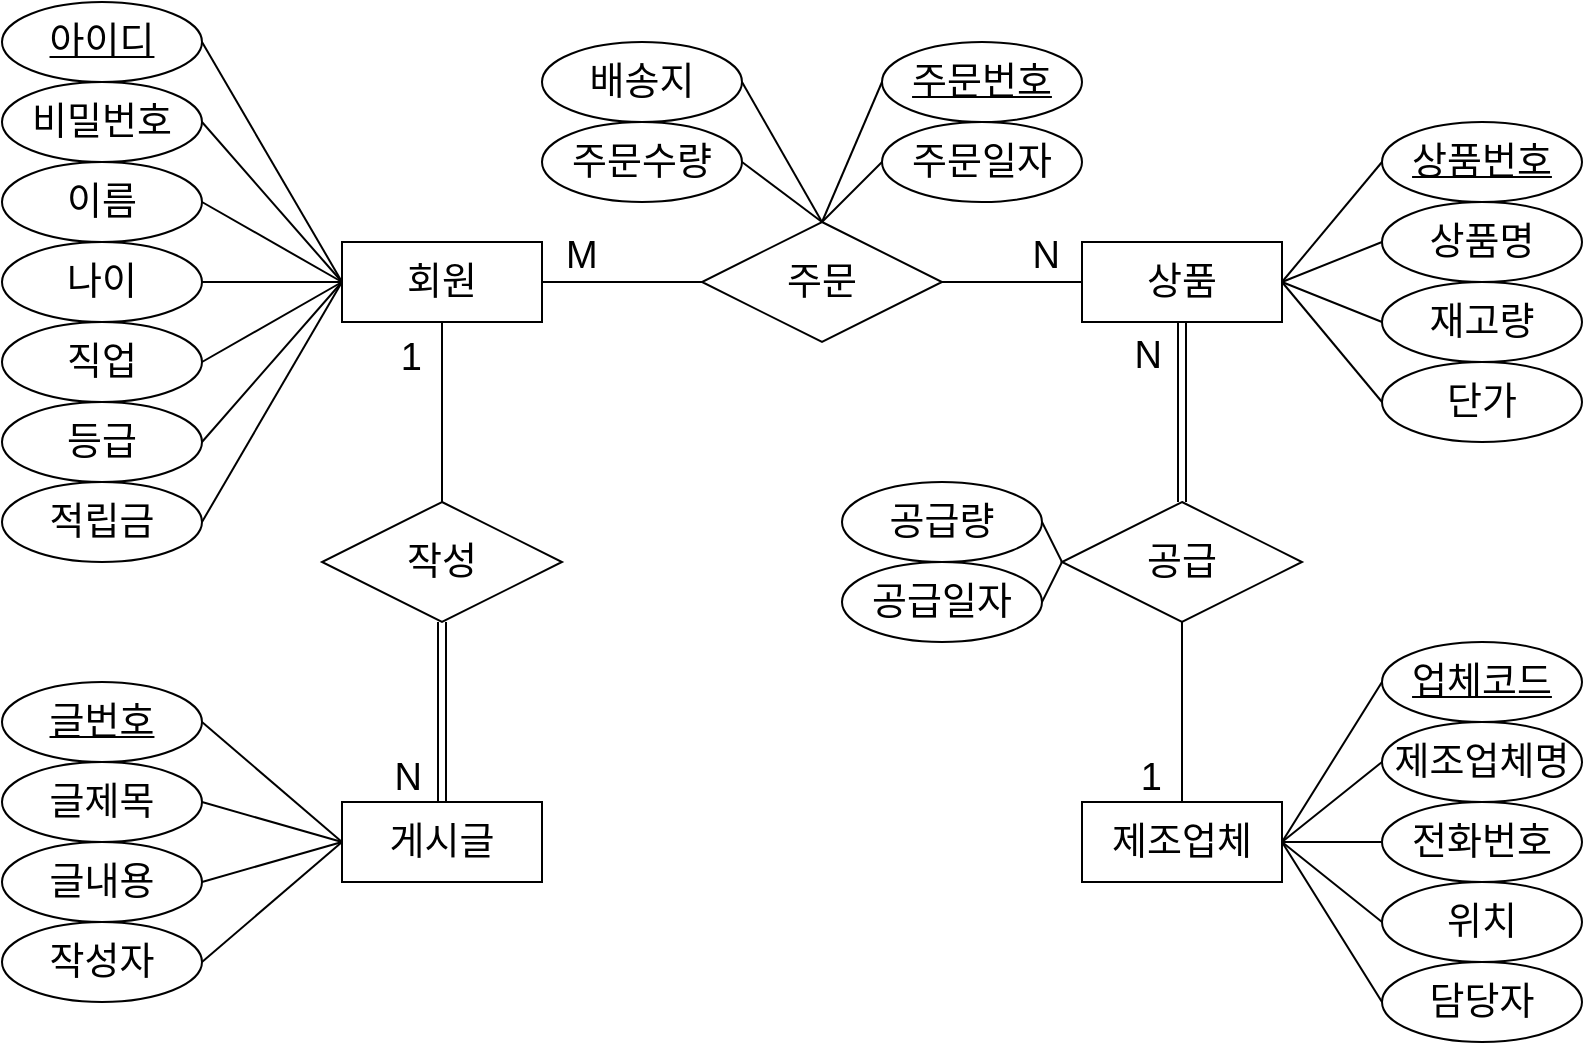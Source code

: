 <mxfile>
    <diagram id="0SchlFn_ZNus0jVBgJVx" name="Page-1">
        <mxGraphModel dx="874" dy="625" grid="1" gridSize="10" guides="1" tooltips="1" connect="1" arrows="1" fold="1" page="1" pageScale="1" pageWidth="850" pageHeight="1100" math="0" shadow="0">
            <root>
                <mxCell id="0"/>
                <mxCell id="1" parent="0"/>
                <mxCell id="903" value="&lt;span style=&quot;font-size: 19px;&quot;&gt;회원&lt;/span&gt;" style="whiteSpace=wrap;html=1;align=center;" parent="1" vertex="1">
                    <mxGeometry x="220" y="380" width="100" height="40" as="geometry"/>
                </mxCell>
                <mxCell id="904" value="&lt;span style=&quot;font-size: 19px;&quot;&gt;상품&lt;/span&gt;" style="whiteSpace=wrap;html=1;align=center;" parent="1" vertex="1">
                    <mxGeometry x="590" y="380" width="100" height="40" as="geometry"/>
                </mxCell>
                <mxCell id="905" value="&lt;span style=&quot;font-size: 19px;&quot;&gt;게시글&lt;/span&gt;" style="whiteSpace=wrap;html=1;align=center;" parent="1" vertex="1">
                    <mxGeometry x="220" y="660" width="100" height="40" as="geometry"/>
                </mxCell>
                <mxCell id="906" value="&lt;span style=&quot;font-size: 19px;&quot;&gt;제조업체&lt;/span&gt;" style="whiteSpace=wrap;html=1;align=center;" parent="1" vertex="1">
                    <mxGeometry x="590" y="660" width="100" height="40" as="geometry"/>
                </mxCell>
                <mxCell id="911" value="아이디" style="ellipse;whiteSpace=wrap;html=1;align=center;fontStyle=4;fontSize=19;" parent="1" vertex="1">
                    <mxGeometry x="50" y="260" width="100" height="40" as="geometry"/>
                </mxCell>
                <mxCell id="912" value="비밀번호" style="ellipse;whiteSpace=wrap;html=1;align=center;fontSize=19;" parent="1" vertex="1">
                    <mxGeometry x="50" y="300" width="100" height="40" as="geometry"/>
                </mxCell>
                <mxCell id="913" value="이름" style="ellipse;whiteSpace=wrap;html=1;align=center;fontSize=19;" parent="1" vertex="1">
                    <mxGeometry x="50" y="340" width="100" height="40" as="geometry"/>
                </mxCell>
                <mxCell id="914" value="나이" style="ellipse;whiteSpace=wrap;html=1;align=center;fontSize=19;" parent="1" vertex="1">
                    <mxGeometry x="50" y="380" width="100" height="40" as="geometry"/>
                </mxCell>
                <mxCell id="916" value="직업" style="ellipse;whiteSpace=wrap;html=1;align=center;fontSize=19;" parent="1" vertex="1">
                    <mxGeometry x="50" y="420" width="100" height="40" as="geometry"/>
                </mxCell>
                <mxCell id="917" value="등급" style="ellipse;whiteSpace=wrap;html=1;align=center;fontSize=19;" parent="1" vertex="1">
                    <mxGeometry x="50" y="460" width="100" height="40" as="geometry"/>
                </mxCell>
                <mxCell id="918" value="적립금" style="ellipse;whiteSpace=wrap;html=1;align=center;fontSize=19;" parent="1" vertex="1">
                    <mxGeometry x="50" y="500" width="100" height="40" as="geometry"/>
                </mxCell>
                <mxCell id="920" value="" style="endArrow=none;html=1;rounded=0;fontSize=19;entryX=0;entryY=0.5;entryDx=0;entryDy=0;exitX=1;exitY=0.5;exitDx=0;exitDy=0;" parent="1" source="911" target="903" edge="1">
                    <mxGeometry relative="1" as="geometry">
                        <mxPoint x="130" y="279.29" as="sourcePoint"/>
                        <mxPoint x="310" y="220" as="targetPoint"/>
                    </mxGeometry>
                </mxCell>
                <mxCell id="925" value="" style="endArrow=none;html=1;rounded=0;fontSize=19;entryX=0;entryY=0.5;entryDx=0;entryDy=0;exitX=1;exitY=0.5;exitDx=0;exitDy=0;" parent="1" source="912" target="903" edge="1">
                    <mxGeometry relative="1" as="geometry">
                        <mxPoint x="130" y="319.29" as="sourcePoint"/>
                        <mxPoint x="250" y="430" as="targetPoint"/>
                    </mxGeometry>
                </mxCell>
                <mxCell id="926" value="" style="endArrow=none;html=1;rounded=0;fontSize=19;entryX=0;entryY=0.5;entryDx=0;entryDy=0;exitX=1;exitY=0.5;exitDx=0;exitDy=0;" parent="1" source="913" target="903" edge="1">
                    <mxGeometry relative="1" as="geometry">
                        <mxPoint x="130" y="360" as="sourcePoint"/>
                        <mxPoint x="250" y="400" as="targetPoint"/>
                    </mxGeometry>
                </mxCell>
                <mxCell id="927" value="" style="endArrow=none;html=1;rounded=0;fontSize=19;entryX=0;entryY=0.5;entryDx=0;entryDy=0;exitX=1;exitY=0.5;exitDx=0;exitDy=0;" parent="1" source="914" target="903" edge="1">
                    <mxGeometry relative="1" as="geometry">
                        <mxPoint x="150" y="339.29" as="sourcePoint"/>
                        <mxPoint x="270" y="420" as="targetPoint"/>
                    </mxGeometry>
                </mxCell>
                <mxCell id="928" value="" style="endArrow=none;html=1;rounded=0;fontSize=19;entryX=0;entryY=0.5;entryDx=0;entryDy=0;exitX=1;exitY=0.5;exitDx=0;exitDy=0;" parent="1" source="916" target="903" edge="1">
                    <mxGeometry relative="1" as="geometry">
                        <mxPoint x="130.0" y="440" as="sourcePoint"/>
                        <mxPoint x="250" y="450" as="targetPoint"/>
                    </mxGeometry>
                </mxCell>
                <mxCell id="929" value="" style="endArrow=none;html=1;rounded=0;fontSize=19;exitX=1;exitY=0.5;exitDx=0;exitDy=0;entryX=0;entryY=0.5;entryDx=0;entryDy=0;" parent="1" source="917" target="903" edge="1">
                    <mxGeometry relative="1" as="geometry">
                        <mxPoint x="130.0" y="475" as="sourcePoint"/>
                        <mxPoint x="250" y="410" as="targetPoint"/>
                    </mxGeometry>
                </mxCell>
                <mxCell id="930" value="" style="endArrow=none;html=1;rounded=0;fontSize=19;entryX=0;entryY=0.5;entryDx=0;entryDy=0;exitX=1;exitY=0.5;exitDx=0;exitDy=0;" parent="1" source="918" target="903" edge="1">
                    <mxGeometry relative="1" as="geometry">
                        <mxPoint x="130.0" y="520" as="sourcePoint"/>
                        <mxPoint x="250" y="530" as="targetPoint"/>
                    </mxGeometry>
                </mxCell>
                <mxCell id="931" value="상품번호" style="ellipse;whiteSpace=wrap;html=1;align=center;fontStyle=4;fontSize=19;" parent="1" vertex="1">
                    <mxGeometry x="740" y="320" width="100" height="40" as="geometry"/>
                </mxCell>
                <mxCell id="932" value="상품명" style="ellipse;whiteSpace=wrap;html=1;align=center;fontSize=19;" parent="1" vertex="1">
                    <mxGeometry x="740" y="360" width="100" height="40" as="geometry"/>
                </mxCell>
                <mxCell id="933" value="재고량" style="ellipse;whiteSpace=wrap;html=1;align=center;fontSize=19;" parent="1" vertex="1">
                    <mxGeometry x="740" y="400" width="100" height="40" as="geometry"/>
                </mxCell>
                <mxCell id="934" value="단가" style="ellipse;whiteSpace=wrap;html=1;align=center;fontSize=19;" parent="1" vertex="1">
                    <mxGeometry x="740" y="440" width="100" height="40" as="geometry"/>
                </mxCell>
                <mxCell id="935" value="" style="endArrow=none;html=1;rounded=0;fontSize=19;exitX=1;exitY=0.5;exitDx=0;exitDy=0;entryX=0;entryY=0.5;entryDx=0;entryDy=0;" parent="1" source="904" target="931" edge="1">
                    <mxGeometry relative="1" as="geometry">
                        <mxPoint x="580" y="329.66" as="sourcePoint"/>
                        <mxPoint x="740" y="329.66" as="targetPoint"/>
                    </mxGeometry>
                </mxCell>
                <mxCell id="936" value="" style="endArrow=none;html=1;rounded=0;fontSize=19;exitX=1;exitY=0.5;exitDx=0;exitDy=0;entryX=0;entryY=0.5;entryDx=0;entryDy=0;" parent="1" source="904" target="932" edge="1">
                    <mxGeometry relative="1" as="geometry">
                        <mxPoint x="580" y="369.66" as="sourcePoint"/>
                        <mxPoint x="740" y="369.66" as="targetPoint"/>
                    </mxGeometry>
                </mxCell>
                <mxCell id="937" value="" style="endArrow=none;html=1;rounded=0;fontSize=19;exitX=1;exitY=0.5;exitDx=0;exitDy=0;entryX=0;entryY=0.5;entryDx=0;entryDy=0;" parent="1" source="904" target="933" edge="1">
                    <mxGeometry relative="1" as="geometry">
                        <mxPoint x="580" y="409.66" as="sourcePoint"/>
                        <mxPoint x="740" y="409.66" as="targetPoint"/>
                    </mxGeometry>
                </mxCell>
                <mxCell id="938" value="" style="endArrow=none;html=1;rounded=0;fontSize=19;exitX=1;exitY=0.5;exitDx=0;exitDy=0;entryX=0;entryY=0.5;entryDx=0;entryDy=0;" parent="1" source="904" target="934" edge="1">
                    <mxGeometry relative="1" as="geometry">
                        <mxPoint x="690" y="400" as="sourcePoint"/>
                        <mxPoint x="740" y="449.66" as="targetPoint"/>
                    </mxGeometry>
                </mxCell>
                <mxCell id="939" value="글번호" style="ellipse;whiteSpace=wrap;html=1;align=center;fontStyle=4;fontSize=19;" parent="1" vertex="1">
                    <mxGeometry x="50" y="600" width="100" height="40" as="geometry"/>
                </mxCell>
                <mxCell id="940" value="글제목" style="ellipse;whiteSpace=wrap;html=1;align=center;fontSize=19;" parent="1" vertex="1">
                    <mxGeometry x="50" y="640" width="100" height="40" as="geometry"/>
                </mxCell>
                <mxCell id="941" value="글내용" style="ellipse;whiteSpace=wrap;html=1;align=center;fontSize=19;" parent="1" vertex="1">
                    <mxGeometry x="50" y="680" width="100" height="40" as="geometry"/>
                </mxCell>
                <mxCell id="942" value="작성자" style="ellipse;whiteSpace=wrap;html=1;align=center;fontSize=19;" parent="1" vertex="1">
                    <mxGeometry x="50" y="720" width="100" height="40" as="geometry"/>
                </mxCell>
                <mxCell id="943" value="" style="endArrow=none;html=1;rounded=0;fontSize=19;entryX=0;entryY=0.5;entryDx=0;entryDy=0;exitX=1;exitY=0.5;exitDx=0;exitDy=0;" parent="1" source="939" target="905" edge="1">
                    <mxGeometry relative="1" as="geometry">
                        <mxPoint x="140" y="619.66" as="sourcePoint"/>
                        <mxPoint x="300" y="619.66" as="targetPoint"/>
                    </mxGeometry>
                </mxCell>
                <mxCell id="944" value="" style="endArrow=none;html=1;rounded=0;fontSize=19;entryX=0;entryY=0.5;entryDx=0;entryDy=0;exitX=1;exitY=0.5;exitDx=0;exitDy=0;" parent="1" source="942" target="905" edge="1">
                    <mxGeometry relative="1" as="geometry">
                        <mxPoint x="140" y="739.66" as="sourcePoint"/>
                        <mxPoint x="300" y="739.66" as="targetPoint"/>
                    </mxGeometry>
                </mxCell>
                <mxCell id="945" value="" style="endArrow=none;html=1;rounded=0;fontSize=19;entryX=0;entryY=0.5;entryDx=0;entryDy=0;exitX=1;exitY=0.5;exitDx=0;exitDy=0;" parent="1" source="941" target="905" edge="1">
                    <mxGeometry relative="1" as="geometry">
                        <mxPoint x="140" y="700" as="sourcePoint"/>
                        <mxPoint x="250" y="680" as="targetPoint"/>
                    </mxGeometry>
                </mxCell>
                <mxCell id="946" value="" style="endArrow=none;html=1;rounded=0;fontSize=19;entryX=0;entryY=0.5;entryDx=0;entryDy=0;exitX=1;exitY=0.5;exitDx=0;exitDy=0;" parent="1" source="940" target="905" edge="1">
                    <mxGeometry relative="1" as="geometry">
                        <mxPoint x="140" y="660" as="sourcePoint"/>
                        <mxPoint x="300" y="660" as="targetPoint"/>
                    </mxGeometry>
                </mxCell>
                <mxCell id="950" value="제조업체명" style="ellipse;whiteSpace=wrap;html=1;align=center;fontSize=19;" parent="1" vertex="1">
                    <mxGeometry x="740" y="620" width="100" height="40" as="geometry"/>
                </mxCell>
                <mxCell id="951" value="전화번호" style="ellipse;whiteSpace=wrap;html=1;align=center;fontSize=19;" parent="1" vertex="1">
                    <mxGeometry x="740" y="660" width="100" height="40" as="geometry"/>
                </mxCell>
                <mxCell id="952" value="위치" style="ellipse;whiteSpace=wrap;html=1;align=center;fontSize=19;" parent="1" vertex="1">
                    <mxGeometry x="740" y="700" width="100" height="40" as="geometry"/>
                </mxCell>
                <mxCell id="953" value="담당자" style="ellipse;whiteSpace=wrap;html=1;align=center;fontSize=19;" parent="1" vertex="1">
                    <mxGeometry x="740" y="740" width="100" height="40" as="geometry"/>
                </mxCell>
                <mxCell id="954" value="" style="endArrow=none;html=1;rounded=0;fontSize=19;exitX=1;exitY=0.5;exitDx=0;exitDy=0;entryX=0;entryY=0.5;entryDx=0;entryDy=0;" parent="1" source="906" target="950" edge="1">
                    <mxGeometry relative="1" as="geometry">
                        <mxPoint x="580" y="620" as="sourcePoint"/>
                        <mxPoint x="740" y="620" as="targetPoint"/>
                    </mxGeometry>
                </mxCell>
                <mxCell id="955" value="" style="endArrow=none;html=1;rounded=0;fontSize=19;exitX=1;exitY=0.5;exitDx=0;exitDy=0;entryX=0;entryY=0.5;entryDx=0;entryDy=0;" parent="1" source="906" target="953" edge="1">
                    <mxGeometry relative="1" as="geometry">
                        <mxPoint x="580" y="739.71" as="sourcePoint"/>
                        <mxPoint x="740" y="739.71" as="targetPoint"/>
                    </mxGeometry>
                </mxCell>
                <mxCell id="956" value="" style="endArrow=none;html=1;rounded=0;fontSize=19;exitX=1;exitY=0.5;exitDx=0;exitDy=0;entryX=0;entryY=0.5;entryDx=0;entryDy=0;" parent="1" source="906" target="952" edge="1">
                    <mxGeometry relative="1" as="geometry">
                        <mxPoint x="580" y="699.43" as="sourcePoint"/>
                        <mxPoint x="740" y="699.43" as="targetPoint"/>
                    </mxGeometry>
                </mxCell>
                <mxCell id="957" value="" style="endArrow=none;html=1;rounded=0;fontSize=19;entryX=0;entryY=0.5;entryDx=0;entryDy=0;exitX=1;exitY=0.5;exitDx=0;exitDy=0;" parent="1" source="906" target="951" edge="1">
                    <mxGeometry relative="1" as="geometry">
                        <mxPoint x="690" y="680" as="sourcePoint"/>
                        <mxPoint x="740" y="659.71" as="targetPoint"/>
                    </mxGeometry>
                </mxCell>
                <mxCell id="1410" value="" style="endArrow=none;html=1;rounded=0;fontSize=19;entryX=0;entryY=0.5;entryDx=0;entryDy=0;exitX=1;exitY=0.5;exitDx=0;exitDy=0;" parent="1" source="903" target="904" edge="1">
                    <mxGeometry relative="1" as="geometry">
                        <mxPoint x="320" y="399.41" as="sourcePoint"/>
                        <mxPoint x="480" y="399.41" as="targetPoint"/>
                    </mxGeometry>
                </mxCell>
                <mxCell id="1411" value="M" style="resizable=0;html=1;align=left;verticalAlign=bottom;fontSize=19;" parent="1410" connectable="0" vertex="1">
                    <mxGeometry x="-1" relative="1" as="geometry">
                        <mxPoint x="10" as="offset"/>
                    </mxGeometry>
                </mxCell>
                <mxCell id="1412" value="N" style="resizable=0;html=1;align=right;verticalAlign=bottom;fontSize=19;" parent="1410" connectable="0" vertex="1">
                    <mxGeometry x="1" relative="1" as="geometry">
                        <mxPoint x="-11" as="offset"/>
                    </mxGeometry>
                </mxCell>
                <mxCell id="1409" value="주문" style="shape=rhombus;perimeter=rhombusPerimeter;whiteSpace=wrap;html=1;align=center;fontSize=19;" parent="1" vertex="1">
                    <mxGeometry x="400" y="370" width="120" height="60" as="geometry"/>
                </mxCell>
                <mxCell id="1413" value="주문일자" style="ellipse;whiteSpace=wrap;html=1;align=center;fontSize=19;" parent="1" vertex="1">
                    <mxGeometry x="490" y="320" width="100" height="40" as="geometry"/>
                </mxCell>
                <mxCell id="1414" value="배송지" style="ellipse;whiteSpace=wrap;html=1;align=center;fontSize=19;" parent="1" vertex="1">
                    <mxGeometry x="320" y="280" width="100" height="40" as="geometry"/>
                </mxCell>
                <mxCell id="1415" value="주문번호" style="ellipse;whiteSpace=wrap;html=1;align=center;fontStyle=4;fontSize=19;" parent="1" vertex="1">
                    <mxGeometry x="490" y="280" width="100" height="40" as="geometry"/>
                </mxCell>
                <mxCell id="1416" value="주문수량" style="ellipse;whiteSpace=wrap;html=1;align=center;fontSize=19;" parent="1" vertex="1">
                    <mxGeometry x="320" y="320" width="100" height="40" as="geometry"/>
                </mxCell>
                <mxCell id="1417" value="" style="endArrow=none;html=1;rounded=0;fontSize=19;exitX=1;exitY=0.5;exitDx=0;exitDy=0;entryX=0.5;entryY=0;entryDx=0;entryDy=0;" parent="1" source="1414" target="1409" edge="1">
                    <mxGeometry relative="1" as="geometry">
                        <mxPoint x="345" y="220" as="sourcePoint"/>
                        <mxPoint x="440" y="260" as="targetPoint"/>
                    </mxGeometry>
                </mxCell>
                <mxCell id="1418" value="" style="endArrow=none;html=1;rounded=0;fontSize=19;exitX=0;exitY=0.5;exitDx=0;exitDy=0;entryX=0.5;entryY=0;entryDx=0;entryDy=0;" parent="1" source="1413" target="1409" edge="1">
                    <mxGeometry relative="1" as="geometry">
                        <mxPoint x="430.0" y="310" as="sourcePoint"/>
                        <mxPoint x="450" y="270" as="targetPoint"/>
                    </mxGeometry>
                </mxCell>
                <mxCell id="1419" value="" style="endArrow=none;html=1;rounded=0;fontSize=19;exitX=0;exitY=0.5;exitDx=0;exitDy=0;entryX=0.5;entryY=0;entryDx=0;entryDy=0;" parent="1" source="1415" target="1409" edge="1">
                    <mxGeometry relative="1" as="geometry">
                        <mxPoint x="440.0" y="320" as="sourcePoint"/>
                        <mxPoint x="460" y="280" as="targetPoint"/>
                    </mxGeometry>
                </mxCell>
                <mxCell id="1420" value="" style="endArrow=none;html=1;rounded=0;fontSize=19;exitX=1;exitY=0.5;exitDx=0;exitDy=0;entryX=0.5;entryY=0;entryDx=0;entryDy=0;" parent="1" source="1416" target="1409" edge="1">
                    <mxGeometry relative="1" as="geometry">
                        <mxPoint x="450.0" y="330" as="sourcePoint"/>
                        <mxPoint x="470" y="290" as="targetPoint"/>
                    </mxGeometry>
                </mxCell>
                <mxCell id="1423" value="공급" style="shape=rhombus;perimeter=rhombusPerimeter;whiteSpace=wrap;html=1;align=center;fontSize=19;" parent="1" vertex="1">
                    <mxGeometry x="580" y="510" width="120" height="60" as="geometry"/>
                </mxCell>
                <mxCell id="1424" value="공급일자" style="ellipse;whiteSpace=wrap;html=1;align=center;fontSize=19;" parent="1" vertex="1">
                    <mxGeometry x="470" y="540" width="100" height="40" as="geometry"/>
                </mxCell>
                <mxCell id="1425" value="공급량" style="ellipse;whiteSpace=wrap;html=1;align=center;fontSize=19;" parent="1" vertex="1">
                    <mxGeometry x="470" y="500" width="100" height="40" as="geometry"/>
                </mxCell>
                <mxCell id="1426" value="" style="endArrow=none;html=1;rounded=0;fontSize=19;entryX=1;entryY=0.5;entryDx=0;entryDy=0;exitX=0;exitY=0.5;exitDx=0;exitDy=0;" parent="1" source="1423" target="1424" edge="1">
                    <mxGeometry relative="1" as="geometry">
                        <mxPoint x="440" y="560" as="sourcePoint"/>
                        <mxPoint x="600" y="560" as="targetPoint"/>
                    </mxGeometry>
                </mxCell>
                <mxCell id="1427" value="" style="endArrow=none;html=1;rounded=0;fontSize=19;entryX=1;entryY=0.5;entryDx=0;entryDy=0;exitX=0;exitY=0.5;exitDx=0;exitDy=0;" parent="1" source="1423" target="1425" edge="1">
                    <mxGeometry relative="1" as="geometry">
                        <mxPoint x="440" y="560" as="sourcePoint"/>
                        <mxPoint x="600" y="560" as="targetPoint"/>
                    </mxGeometry>
                </mxCell>
                <mxCell id="1431" value="" style="shape=link;html=1;rounded=0;fontSize=19;entryX=0.5;entryY=1;entryDx=0;entryDy=0;exitX=0.5;exitY=0;exitDx=0;exitDy=0;" parent="1" source="1423" target="904" edge="1">
                    <mxGeometry relative="1" as="geometry">
                        <mxPoint x="560" y="510" as="sourcePoint"/>
                        <mxPoint x="720" y="510" as="targetPoint"/>
                    </mxGeometry>
                </mxCell>
                <mxCell id="1432" value="N" style="resizable=0;html=1;align=right;verticalAlign=bottom;fontSize=19;" parent="1431" connectable="0" vertex="1">
                    <mxGeometry x="1" relative="1" as="geometry">
                        <mxPoint x="-10" y="30" as="offset"/>
                    </mxGeometry>
                </mxCell>
                <mxCell id="1433" value="" style="endArrow=none;html=1;rounded=0;fontSize=19;exitX=0.5;exitY=1;exitDx=0;exitDy=0;entryX=0.5;entryY=0;entryDx=0;entryDy=0;" parent="1" source="1423" target="906" edge="1">
                    <mxGeometry relative="1" as="geometry">
                        <mxPoint x="560" y="590" as="sourcePoint"/>
                        <mxPoint x="720" y="590" as="targetPoint"/>
                    </mxGeometry>
                </mxCell>
                <mxCell id="1434" value="1" style="resizable=0;html=1;align=right;verticalAlign=bottom;fontSize=19;" parent="1433" connectable="0" vertex="1">
                    <mxGeometry x="1" relative="1" as="geometry">
                        <mxPoint x="-10" y="1" as="offset"/>
                    </mxGeometry>
                </mxCell>
                <mxCell id="1435" value="작성" style="shape=rhombus;perimeter=rhombusPerimeter;whiteSpace=wrap;html=1;align=center;fontSize=19;" parent="1" vertex="1">
                    <mxGeometry x="210" y="510" width="120" height="60" as="geometry"/>
                </mxCell>
                <mxCell id="1438" value="" style="endArrow=none;html=1;rounded=0;fontSize=19;exitX=0.5;exitY=0;exitDx=0;exitDy=0;entryX=0.5;entryY=1;entryDx=0;entryDy=0;" parent="1" source="1435" target="903" edge="1">
                    <mxGeometry relative="1" as="geometry">
                        <mxPoint x="260" y="570" as="sourcePoint"/>
                        <mxPoint x="420" y="570" as="targetPoint"/>
                    </mxGeometry>
                </mxCell>
                <mxCell id="1439" value="1" style="resizable=0;html=1;align=right;verticalAlign=bottom;fontSize=19;" parent="1438" connectable="0" vertex="1">
                    <mxGeometry x="1" relative="1" as="geometry">
                        <mxPoint x="-10" y="31" as="offset"/>
                    </mxGeometry>
                </mxCell>
                <mxCell id="1440" value="" style="shape=link;html=1;rounded=0;fontSize=19;exitX=0.5;exitY=1;exitDx=0;exitDy=0;entryX=0.5;entryY=0;entryDx=0;entryDy=0;" parent="1" source="1435" target="905" edge="1">
                    <mxGeometry relative="1" as="geometry">
                        <mxPoint x="290" y="610" as="sourcePoint"/>
                        <mxPoint x="420" y="570" as="targetPoint"/>
                    </mxGeometry>
                </mxCell>
                <mxCell id="1441" value="N" style="resizable=0;html=1;align=right;verticalAlign=bottom;fontSize=19;" parent="1440" connectable="0" vertex="1">
                    <mxGeometry x="1" relative="1" as="geometry">
                        <mxPoint x="-10" y="1" as="offset"/>
                    </mxGeometry>
                </mxCell>
                <mxCell id="1442" value="업체코드" style="ellipse;whiteSpace=wrap;html=1;align=center;fontStyle=4;fontSize=19;" parent="1" vertex="1">
                    <mxGeometry x="740" y="580" width="100" height="40" as="geometry"/>
                </mxCell>
                <mxCell id="1443" value="" style="endArrow=none;html=1;rounded=0;fontSize=19;exitX=0;exitY=0.5;exitDx=0;exitDy=0;entryX=1;entryY=0.5;entryDx=0;entryDy=0;" parent="1" source="1442" target="906" edge="1">
                    <mxGeometry relative="1" as="geometry">
                        <mxPoint x="380" y="570" as="sourcePoint"/>
                        <mxPoint x="540" y="570" as="targetPoint"/>
                    </mxGeometry>
                </mxCell>
            </root>
        </mxGraphModel>
    </diagram>
    <diagram id="D6a65L3AdSQZOyW742Nv" name="Page-2">
        <mxGraphModel dx="736" dy="1725" grid="1" gridSize="10" guides="1" tooltips="1" connect="1" arrows="1" fold="1" page="1" pageScale="1" pageWidth="850" pageHeight="1100" math="0" shadow="0">
            <root>
                <mxCell id="0"/>
                <mxCell id="1" parent="0"/>
                <mxCell id="uOaN7FAr-hzlf_pLuuMn-173" value="상품" style="shape=table;startSize=30;container=1;collapsible=1;childLayout=tableLayout;fixedRows=1;rowLines=0;fontStyle=1;align=center;resizeLast=1;fontSize=19;" parent="1" vertex="1">
                    <mxGeometry x="620" y="75" width="180" height="180" as="geometry"/>
                </mxCell>
                <mxCell id="uOaN7FAr-hzlf_pLuuMn-174" value="" style="shape=tableRow;horizontal=0;startSize=0;swimlaneHead=0;swimlaneBody=0;fillColor=none;collapsible=0;dropTarget=0;points=[[0,0.5],[1,0.5]];portConstraint=eastwest;top=0;left=0;right=0;bottom=1;fontSize=19;" parent="uOaN7FAr-hzlf_pLuuMn-173" vertex="1">
                    <mxGeometry y="30" width="180" height="30" as="geometry"/>
                </mxCell>
                <mxCell id="uOaN7FAr-hzlf_pLuuMn-175" value="PK" style="shape=partialRectangle;connectable=0;fillColor=none;top=0;left=0;bottom=0;right=0;fontStyle=1;overflow=hidden;fontSize=19;" parent="uOaN7FAr-hzlf_pLuuMn-174" vertex="1">
                    <mxGeometry width="30" height="30" as="geometry">
                        <mxRectangle width="30" height="30" as="alternateBounds"/>
                    </mxGeometry>
                </mxCell>
                <mxCell id="uOaN7FAr-hzlf_pLuuMn-176" value="상품번호" style="shape=partialRectangle;connectable=0;fillColor=none;top=0;left=0;bottom=0;right=0;align=left;spacingLeft=6;fontStyle=5;overflow=hidden;fontSize=19;" parent="uOaN7FAr-hzlf_pLuuMn-174" vertex="1">
                    <mxGeometry x="30" width="150" height="30" as="geometry">
                        <mxRectangle width="150" height="30" as="alternateBounds"/>
                    </mxGeometry>
                </mxCell>
                <mxCell id="dEIdCdwejd3L7ejzKWdG-1" value="" style="shape=tableRow;horizontal=0;startSize=0;swimlaneHead=0;swimlaneBody=0;fillColor=none;collapsible=0;dropTarget=0;points=[[0,0.5],[1,0.5]];portConstraint=eastwest;top=0;left=0;right=0;bottom=1;fontSize=19;" parent="uOaN7FAr-hzlf_pLuuMn-173" vertex="1">
                    <mxGeometry y="60" width="180" height="30" as="geometry"/>
                </mxCell>
                <mxCell id="dEIdCdwejd3L7ejzKWdG-2" value="FK" style="shape=partialRectangle;connectable=0;fillColor=none;top=0;left=0;bottom=0;right=0;fontStyle=1;overflow=hidden;fontSize=19;" parent="dEIdCdwejd3L7ejzKWdG-1" vertex="1">
                    <mxGeometry width="30" height="30" as="geometry">
                        <mxRectangle width="30" height="30" as="alternateBounds"/>
                    </mxGeometry>
                </mxCell>
                <mxCell id="dEIdCdwejd3L7ejzKWdG-3" value="업체코드" style="shape=partialRectangle;connectable=0;fillColor=none;top=0;left=0;bottom=0;right=0;align=left;spacingLeft=6;fontStyle=5;overflow=hidden;fontSize=19;" parent="dEIdCdwejd3L7ejzKWdG-1" vertex="1">
                    <mxGeometry x="30" width="150" height="30" as="geometry">
                        <mxRectangle width="150" height="30" as="alternateBounds"/>
                    </mxGeometry>
                </mxCell>
                <mxCell id="uOaN7FAr-hzlf_pLuuMn-177" value="" style="shape=tableRow;horizontal=0;startSize=0;swimlaneHead=0;swimlaneBody=0;fillColor=none;collapsible=0;dropTarget=0;points=[[0,0.5],[1,0.5]];portConstraint=eastwest;top=0;left=0;right=0;bottom=0;fontSize=19;" parent="uOaN7FAr-hzlf_pLuuMn-173" vertex="1">
                    <mxGeometry y="90" width="180" height="30" as="geometry"/>
                </mxCell>
                <mxCell id="uOaN7FAr-hzlf_pLuuMn-178" value="" style="shape=partialRectangle;connectable=0;fillColor=none;top=0;left=0;bottom=0;right=0;editable=1;overflow=hidden;fontSize=19;" parent="uOaN7FAr-hzlf_pLuuMn-177" vertex="1">
                    <mxGeometry width="30" height="30" as="geometry">
                        <mxRectangle width="30" height="30" as="alternateBounds"/>
                    </mxGeometry>
                </mxCell>
                <mxCell id="uOaN7FAr-hzlf_pLuuMn-179" value="상품명    " style="shape=partialRectangle;connectable=0;fillColor=none;top=0;left=0;bottom=0;right=0;align=left;spacingLeft=6;overflow=hidden;fontSize=19;" parent="uOaN7FAr-hzlf_pLuuMn-177" vertex="1">
                    <mxGeometry x="30" width="150" height="30" as="geometry">
                        <mxRectangle width="150" height="30" as="alternateBounds"/>
                    </mxGeometry>
                </mxCell>
                <mxCell id="uOaN7FAr-hzlf_pLuuMn-180" value="" style="shape=tableRow;horizontal=0;startSize=0;swimlaneHead=0;swimlaneBody=0;fillColor=none;collapsible=0;dropTarget=0;points=[[0,0.5],[1,0.5]];portConstraint=eastwest;top=0;left=0;right=0;bottom=0;fontSize=19;" parent="uOaN7FAr-hzlf_pLuuMn-173" vertex="1">
                    <mxGeometry y="120" width="180" height="30" as="geometry"/>
                </mxCell>
                <mxCell id="uOaN7FAr-hzlf_pLuuMn-181" value="" style="shape=partialRectangle;connectable=0;fillColor=none;top=0;left=0;bottom=0;right=0;editable=1;overflow=hidden;fontSize=19;" parent="uOaN7FAr-hzlf_pLuuMn-180" vertex="1">
                    <mxGeometry width="30" height="30" as="geometry">
                        <mxRectangle width="30" height="30" as="alternateBounds"/>
                    </mxGeometry>
                </mxCell>
                <mxCell id="uOaN7FAr-hzlf_pLuuMn-182" value="재고량" style="shape=partialRectangle;connectable=0;fillColor=none;top=0;left=0;bottom=0;right=0;align=left;spacingLeft=6;overflow=hidden;fontSize=19;" parent="uOaN7FAr-hzlf_pLuuMn-180" vertex="1">
                    <mxGeometry x="30" width="150" height="30" as="geometry">
                        <mxRectangle width="150" height="30" as="alternateBounds"/>
                    </mxGeometry>
                </mxCell>
                <mxCell id="uOaN7FAr-hzlf_pLuuMn-183" value="" style="shape=tableRow;horizontal=0;startSize=0;swimlaneHead=0;swimlaneBody=0;fillColor=none;collapsible=0;dropTarget=0;points=[[0,0.5],[1,0.5]];portConstraint=eastwest;top=0;left=0;right=0;bottom=0;fontSize=19;" parent="uOaN7FAr-hzlf_pLuuMn-173" vertex="1">
                    <mxGeometry y="150" width="180" height="30" as="geometry"/>
                </mxCell>
                <mxCell id="uOaN7FAr-hzlf_pLuuMn-184" value="" style="shape=partialRectangle;connectable=0;fillColor=none;top=0;left=0;bottom=0;right=0;editable=1;overflow=hidden;fontSize=19;" parent="uOaN7FAr-hzlf_pLuuMn-183" vertex="1">
                    <mxGeometry width="30" height="30" as="geometry">
                        <mxRectangle width="30" height="30" as="alternateBounds"/>
                    </mxGeometry>
                </mxCell>
                <mxCell id="uOaN7FAr-hzlf_pLuuMn-185" value="단가" style="shape=partialRectangle;connectable=0;fillColor=none;top=0;left=0;bottom=0;right=0;align=left;spacingLeft=6;overflow=hidden;fontSize=19;" parent="uOaN7FAr-hzlf_pLuuMn-183" vertex="1">
                    <mxGeometry x="30" width="150" height="30" as="geometry">
                        <mxRectangle width="150" height="30" as="alternateBounds"/>
                    </mxGeometry>
                </mxCell>
                <mxCell id="mgo2m98HLc76oHHEjy2G-1" value="회원 " style="shape=table;startSize=30;container=1;collapsible=1;childLayout=tableLayout;fixedRows=1;rowLines=0;fontStyle=1;align=center;resizeLast=1;fontSize=19;" parent="1" vertex="1">
                    <mxGeometry x="100" y="30" width="180" height="240" as="geometry"/>
                </mxCell>
                <mxCell id="mgo2m98HLc76oHHEjy2G-2" value="" style="shape=tableRow;horizontal=0;startSize=0;swimlaneHead=0;swimlaneBody=0;fillColor=none;collapsible=0;dropTarget=0;points=[[0,0.5],[1,0.5]];portConstraint=eastwest;top=0;left=0;right=0;bottom=1;fontSize=19;" parent="mgo2m98HLc76oHHEjy2G-1" vertex="1">
                    <mxGeometry y="30" width="180" height="30" as="geometry"/>
                </mxCell>
                <mxCell id="mgo2m98HLc76oHHEjy2G-3" value="PK" style="shape=partialRectangle;connectable=0;fillColor=none;top=0;left=0;bottom=0;right=0;fontStyle=1;overflow=hidden;fontSize=19;" parent="mgo2m98HLc76oHHEjy2G-2" vertex="1">
                    <mxGeometry width="30" height="30" as="geometry">
                        <mxRectangle width="30" height="30" as="alternateBounds"/>
                    </mxGeometry>
                </mxCell>
                <mxCell id="mgo2m98HLc76oHHEjy2G-4" value="아이디" style="shape=partialRectangle;connectable=0;fillColor=none;top=0;left=0;bottom=0;right=0;align=left;spacingLeft=6;fontStyle=5;overflow=hidden;fontSize=19;" parent="mgo2m98HLc76oHHEjy2G-2" vertex="1">
                    <mxGeometry x="30" width="150" height="30" as="geometry">
                        <mxRectangle width="150" height="30" as="alternateBounds"/>
                    </mxGeometry>
                </mxCell>
                <mxCell id="mgo2m98HLc76oHHEjy2G-5" value="" style="shape=tableRow;horizontal=0;startSize=0;swimlaneHead=0;swimlaneBody=0;fillColor=none;collapsible=0;dropTarget=0;points=[[0,0.5],[1,0.5]];portConstraint=eastwest;top=0;left=0;right=0;bottom=0;fontSize=19;" parent="mgo2m98HLc76oHHEjy2G-1" vertex="1">
                    <mxGeometry y="60" width="180" height="30" as="geometry"/>
                </mxCell>
                <mxCell id="mgo2m98HLc76oHHEjy2G-6" value="" style="shape=partialRectangle;connectable=0;fillColor=none;top=0;left=0;bottom=0;right=0;editable=1;overflow=hidden;fontSize=19;" parent="mgo2m98HLc76oHHEjy2G-5" vertex="1">
                    <mxGeometry width="30" height="30" as="geometry">
                        <mxRectangle width="30" height="30" as="alternateBounds"/>
                    </mxGeometry>
                </mxCell>
                <mxCell id="mgo2m98HLc76oHHEjy2G-7" value="비밀번호" style="shape=partialRectangle;connectable=0;fillColor=none;top=0;left=0;bottom=0;right=0;align=left;spacingLeft=6;overflow=hidden;fontSize=19;" parent="mgo2m98HLc76oHHEjy2G-5" vertex="1">
                    <mxGeometry x="30" width="150" height="30" as="geometry">
                        <mxRectangle width="150" height="30" as="alternateBounds"/>
                    </mxGeometry>
                </mxCell>
                <mxCell id="mgo2m98HLc76oHHEjy2G-8" value="" style="shape=tableRow;horizontal=0;startSize=0;swimlaneHead=0;swimlaneBody=0;fillColor=none;collapsible=0;dropTarget=0;points=[[0,0.5],[1,0.5]];portConstraint=eastwest;top=0;left=0;right=0;bottom=0;fontSize=19;" parent="mgo2m98HLc76oHHEjy2G-1" vertex="1">
                    <mxGeometry y="90" width="180" height="30" as="geometry"/>
                </mxCell>
                <mxCell id="mgo2m98HLc76oHHEjy2G-9" value="" style="shape=partialRectangle;connectable=0;fillColor=none;top=0;left=0;bottom=0;right=0;editable=1;overflow=hidden;fontSize=19;" parent="mgo2m98HLc76oHHEjy2G-8" vertex="1">
                    <mxGeometry width="30" height="30" as="geometry">
                        <mxRectangle width="30" height="30" as="alternateBounds"/>
                    </mxGeometry>
                </mxCell>
                <mxCell id="mgo2m98HLc76oHHEjy2G-10" value="이름" style="shape=partialRectangle;connectable=0;fillColor=none;top=0;left=0;bottom=0;right=0;align=left;spacingLeft=6;overflow=hidden;fontSize=19;" parent="mgo2m98HLc76oHHEjy2G-8" vertex="1">
                    <mxGeometry x="30" width="150" height="30" as="geometry">
                        <mxRectangle width="150" height="30" as="alternateBounds"/>
                    </mxGeometry>
                </mxCell>
                <mxCell id="mgo2m98HLc76oHHEjy2G-11" value="" style="shape=tableRow;horizontal=0;startSize=0;swimlaneHead=0;swimlaneBody=0;fillColor=none;collapsible=0;dropTarget=0;points=[[0,0.5],[1,0.5]];portConstraint=eastwest;top=0;left=0;right=0;bottom=0;fontSize=19;" parent="mgo2m98HLc76oHHEjy2G-1" vertex="1">
                    <mxGeometry y="120" width="180" height="30" as="geometry"/>
                </mxCell>
                <mxCell id="mgo2m98HLc76oHHEjy2G-12" value="" style="shape=partialRectangle;connectable=0;fillColor=none;top=0;left=0;bottom=0;right=0;editable=1;overflow=hidden;fontSize=19;" parent="mgo2m98HLc76oHHEjy2G-11" vertex="1">
                    <mxGeometry width="30" height="30" as="geometry">
                        <mxRectangle width="30" height="30" as="alternateBounds"/>
                    </mxGeometry>
                </mxCell>
                <mxCell id="mgo2m98HLc76oHHEjy2G-13" value="나이" style="shape=partialRectangle;connectable=0;fillColor=none;top=0;left=0;bottom=0;right=0;align=left;spacingLeft=6;overflow=hidden;fontSize=19;" parent="mgo2m98HLc76oHHEjy2G-11" vertex="1">
                    <mxGeometry x="30" width="150" height="30" as="geometry">
                        <mxRectangle width="150" height="30" as="alternateBounds"/>
                    </mxGeometry>
                </mxCell>
                <mxCell id="eUPeyje1B7YQxv2E9A9i-1" value="" style="shape=tableRow;horizontal=0;startSize=0;swimlaneHead=0;swimlaneBody=0;fillColor=none;collapsible=0;dropTarget=0;points=[[0,0.5],[1,0.5]];portConstraint=eastwest;top=0;left=0;right=0;bottom=0;fontSize=19;" parent="mgo2m98HLc76oHHEjy2G-1" vertex="1">
                    <mxGeometry y="150" width="180" height="30" as="geometry"/>
                </mxCell>
                <mxCell id="eUPeyje1B7YQxv2E9A9i-2" value="" style="shape=partialRectangle;connectable=0;fillColor=none;top=0;left=0;bottom=0;right=0;editable=1;overflow=hidden;fontSize=19;" parent="eUPeyje1B7YQxv2E9A9i-1" vertex="1">
                    <mxGeometry width="30" height="30" as="geometry">
                        <mxRectangle width="30" height="30" as="alternateBounds"/>
                    </mxGeometry>
                </mxCell>
                <mxCell id="eUPeyje1B7YQxv2E9A9i-3" value="직업" style="shape=partialRectangle;connectable=0;fillColor=none;top=0;left=0;bottom=0;right=0;align=left;spacingLeft=6;overflow=hidden;fontSize=19;" parent="eUPeyje1B7YQxv2E9A9i-1" vertex="1">
                    <mxGeometry x="30" width="150" height="30" as="geometry">
                        <mxRectangle width="150" height="30" as="alternateBounds"/>
                    </mxGeometry>
                </mxCell>
                <mxCell id="eUPeyje1B7YQxv2E9A9i-4" value="" style="shape=tableRow;horizontal=0;startSize=0;swimlaneHead=0;swimlaneBody=0;fillColor=none;collapsible=0;dropTarget=0;points=[[0,0.5],[1,0.5]];portConstraint=eastwest;top=0;left=0;right=0;bottom=0;fontSize=19;" parent="mgo2m98HLc76oHHEjy2G-1" vertex="1">
                    <mxGeometry y="180" width="180" height="30" as="geometry"/>
                </mxCell>
                <mxCell id="eUPeyje1B7YQxv2E9A9i-5" value="" style="shape=partialRectangle;connectable=0;fillColor=none;top=0;left=0;bottom=0;right=0;editable=1;overflow=hidden;fontSize=19;" parent="eUPeyje1B7YQxv2E9A9i-4" vertex="1">
                    <mxGeometry width="30" height="30" as="geometry">
                        <mxRectangle width="30" height="30" as="alternateBounds"/>
                    </mxGeometry>
                </mxCell>
                <mxCell id="eUPeyje1B7YQxv2E9A9i-6" value="등급" style="shape=partialRectangle;connectable=0;fillColor=none;top=0;left=0;bottom=0;right=0;align=left;spacingLeft=6;overflow=hidden;fontSize=19;" parent="eUPeyje1B7YQxv2E9A9i-4" vertex="1">
                    <mxGeometry x="30" width="150" height="30" as="geometry">
                        <mxRectangle width="150" height="30" as="alternateBounds"/>
                    </mxGeometry>
                </mxCell>
                <mxCell id="eUPeyje1B7YQxv2E9A9i-7" value="" style="shape=tableRow;horizontal=0;startSize=0;swimlaneHead=0;swimlaneBody=0;fillColor=none;collapsible=0;dropTarget=0;points=[[0,0.5],[1,0.5]];portConstraint=eastwest;top=0;left=0;right=0;bottom=0;fontSize=19;" parent="mgo2m98HLc76oHHEjy2G-1" vertex="1">
                    <mxGeometry y="210" width="180" height="30" as="geometry"/>
                </mxCell>
                <mxCell id="eUPeyje1B7YQxv2E9A9i-8" value="" style="shape=partialRectangle;connectable=0;fillColor=none;top=0;left=0;bottom=0;right=0;editable=1;overflow=hidden;fontSize=19;" parent="eUPeyje1B7YQxv2E9A9i-7" vertex="1">
                    <mxGeometry width="30" height="30" as="geometry">
                        <mxRectangle width="30" height="30" as="alternateBounds"/>
                    </mxGeometry>
                </mxCell>
                <mxCell id="eUPeyje1B7YQxv2E9A9i-9" value="적립금" style="shape=partialRectangle;connectable=0;fillColor=none;top=0;left=0;bottom=0;right=0;align=left;spacingLeft=6;overflow=hidden;fontSize=19;" parent="eUPeyje1B7YQxv2E9A9i-7" vertex="1">
                    <mxGeometry x="30" width="150" height="30" as="geometry">
                        <mxRectangle width="150" height="30" as="alternateBounds"/>
                    </mxGeometry>
                </mxCell>
                <mxCell id="dH1npdo1CJi8zhpHmMMW-1" value="제조업체" style="shape=table;startSize=30;container=1;collapsible=1;childLayout=tableLayout;fixedRows=1;rowLines=0;fontStyle=1;align=center;resizeLast=1;fontSize=19;" parent="1" vertex="1">
                    <mxGeometry x="620" y="400" width="180" height="180" as="geometry"/>
                </mxCell>
                <mxCell id="dH1npdo1CJi8zhpHmMMW-2" value="" style="shape=tableRow;horizontal=0;startSize=0;swimlaneHead=0;swimlaneBody=0;fillColor=none;collapsible=0;dropTarget=0;points=[[0,0.5],[1,0.5]];portConstraint=eastwest;top=0;left=0;right=0;bottom=1;fontSize=19;" parent="dH1npdo1CJi8zhpHmMMW-1" vertex="1">
                    <mxGeometry y="30" width="180" height="30" as="geometry"/>
                </mxCell>
                <mxCell id="dH1npdo1CJi8zhpHmMMW-3" value="PK" style="shape=partialRectangle;connectable=0;fillColor=none;top=0;left=0;bottom=0;right=0;fontStyle=1;overflow=hidden;fontSize=19;" parent="dH1npdo1CJi8zhpHmMMW-2" vertex="1">
                    <mxGeometry width="30" height="30" as="geometry">
                        <mxRectangle width="30" height="30" as="alternateBounds"/>
                    </mxGeometry>
                </mxCell>
                <mxCell id="dH1npdo1CJi8zhpHmMMW-4" value="업체코드" style="shape=partialRectangle;connectable=0;fillColor=none;top=0;left=0;bottom=0;right=0;align=left;spacingLeft=6;fontStyle=5;overflow=hidden;fontSize=19;" parent="dH1npdo1CJi8zhpHmMMW-2" vertex="1">
                    <mxGeometry x="30" width="150" height="30" as="geometry">
                        <mxRectangle width="150" height="30" as="alternateBounds"/>
                    </mxGeometry>
                </mxCell>
                <mxCell id="dH1npdo1CJi8zhpHmMMW-5" value="" style="shape=tableRow;horizontal=0;startSize=0;swimlaneHead=0;swimlaneBody=0;fillColor=none;collapsible=0;dropTarget=0;points=[[0,0.5],[1,0.5]];portConstraint=eastwest;top=0;left=0;right=0;bottom=0;fontSize=19;" parent="dH1npdo1CJi8zhpHmMMW-1" vertex="1">
                    <mxGeometry y="60" width="180" height="30" as="geometry"/>
                </mxCell>
                <mxCell id="dH1npdo1CJi8zhpHmMMW-6" value="" style="shape=partialRectangle;connectable=0;fillColor=none;top=0;left=0;bottom=0;right=0;editable=1;overflow=hidden;fontSize=19;" parent="dH1npdo1CJi8zhpHmMMW-5" vertex="1">
                    <mxGeometry width="30" height="30" as="geometry">
                        <mxRectangle width="30" height="30" as="alternateBounds"/>
                    </mxGeometry>
                </mxCell>
                <mxCell id="dH1npdo1CJi8zhpHmMMW-7" value="업체명" style="shape=partialRectangle;connectable=0;fillColor=none;top=0;left=0;bottom=0;right=0;align=left;spacingLeft=6;overflow=hidden;fontSize=19;" parent="dH1npdo1CJi8zhpHmMMW-5" vertex="1">
                    <mxGeometry x="30" width="150" height="30" as="geometry">
                        <mxRectangle width="150" height="30" as="alternateBounds"/>
                    </mxGeometry>
                </mxCell>
                <mxCell id="dH1npdo1CJi8zhpHmMMW-8" value="" style="shape=tableRow;horizontal=0;startSize=0;swimlaneHead=0;swimlaneBody=0;fillColor=none;collapsible=0;dropTarget=0;points=[[0,0.5],[1,0.5]];portConstraint=eastwest;top=0;left=0;right=0;bottom=0;fontSize=19;" parent="dH1npdo1CJi8zhpHmMMW-1" vertex="1">
                    <mxGeometry y="90" width="180" height="30" as="geometry"/>
                </mxCell>
                <mxCell id="dH1npdo1CJi8zhpHmMMW-9" value="" style="shape=partialRectangle;connectable=0;fillColor=none;top=0;left=0;bottom=0;right=0;editable=1;overflow=hidden;fontSize=19;" parent="dH1npdo1CJi8zhpHmMMW-8" vertex="1">
                    <mxGeometry width="30" height="30" as="geometry">
                        <mxRectangle width="30" height="30" as="alternateBounds"/>
                    </mxGeometry>
                </mxCell>
                <mxCell id="dH1npdo1CJi8zhpHmMMW-10" value="전화번호" style="shape=partialRectangle;connectable=0;fillColor=none;top=0;left=0;bottom=0;right=0;align=left;spacingLeft=6;overflow=hidden;fontSize=19;" parent="dH1npdo1CJi8zhpHmMMW-8" vertex="1">
                    <mxGeometry x="30" width="150" height="30" as="geometry">
                        <mxRectangle width="150" height="30" as="alternateBounds"/>
                    </mxGeometry>
                </mxCell>
                <mxCell id="dH1npdo1CJi8zhpHmMMW-11" value="" style="shape=tableRow;horizontal=0;startSize=0;swimlaneHead=0;swimlaneBody=0;fillColor=none;collapsible=0;dropTarget=0;points=[[0,0.5],[1,0.5]];portConstraint=eastwest;top=0;left=0;right=0;bottom=0;fontSize=19;" parent="dH1npdo1CJi8zhpHmMMW-1" vertex="1">
                    <mxGeometry y="120" width="180" height="30" as="geometry"/>
                </mxCell>
                <mxCell id="dH1npdo1CJi8zhpHmMMW-12" value="" style="shape=partialRectangle;connectable=0;fillColor=none;top=0;left=0;bottom=0;right=0;editable=1;overflow=hidden;fontSize=19;" parent="dH1npdo1CJi8zhpHmMMW-11" vertex="1">
                    <mxGeometry width="30" height="30" as="geometry">
                        <mxRectangle width="30" height="30" as="alternateBounds"/>
                    </mxGeometry>
                </mxCell>
                <mxCell id="dH1npdo1CJi8zhpHmMMW-13" value="위치" style="shape=partialRectangle;connectable=0;fillColor=none;top=0;left=0;bottom=0;right=0;align=left;spacingLeft=6;overflow=hidden;fontSize=19;" parent="dH1npdo1CJi8zhpHmMMW-11" vertex="1">
                    <mxGeometry x="30" width="150" height="30" as="geometry">
                        <mxRectangle width="150" height="30" as="alternateBounds"/>
                    </mxGeometry>
                </mxCell>
                <mxCell id="dH1npdo1CJi8zhpHmMMW-14" value="" style="shape=tableRow;horizontal=0;startSize=0;swimlaneHead=0;swimlaneBody=0;fillColor=none;collapsible=0;dropTarget=0;points=[[0,0.5],[1,0.5]];portConstraint=eastwest;top=0;left=0;right=0;bottom=0;fontSize=19;" parent="dH1npdo1CJi8zhpHmMMW-1" vertex="1">
                    <mxGeometry y="150" width="180" height="30" as="geometry"/>
                </mxCell>
                <mxCell id="dH1npdo1CJi8zhpHmMMW-15" value="" style="shape=partialRectangle;connectable=0;fillColor=none;top=0;left=0;bottom=0;right=0;editable=1;overflow=hidden;fontSize=19;" parent="dH1npdo1CJi8zhpHmMMW-14" vertex="1">
                    <mxGeometry width="30" height="30" as="geometry">
                        <mxRectangle width="30" height="30" as="alternateBounds"/>
                    </mxGeometry>
                </mxCell>
                <mxCell id="dH1npdo1CJi8zhpHmMMW-16" value="담당자" style="shape=partialRectangle;connectable=0;fillColor=none;top=0;left=0;bottom=0;right=0;align=left;spacingLeft=6;overflow=hidden;fontSize=19;" parent="dH1npdo1CJi8zhpHmMMW-14" vertex="1">
                    <mxGeometry x="30" width="150" height="30" as="geometry">
                        <mxRectangle width="150" height="30" as="alternateBounds"/>
                    </mxGeometry>
                </mxCell>
                <mxCell id="920tYNfgFJGlatncvwXf-7" value="게시글" style="shape=table;startSize=30;container=1;collapsible=1;childLayout=tableLayout;fixedRows=1;rowLines=0;fontStyle=1;align=center;resizeLast=1;fontSize=19;" parent="1" vertex="1">
                    <mxGeometry x="100" y="415" width="180" height="180" as="geometry"/>
                </mxCell>
                <mxCell id="920tYNfgFJGlatncvwXf-8" value="" style="shape=tableRow;horizontal=0;startSize=0;swimlaneHead=0;swimlaneBody=0;fillColor=none;collapsible=0;dropTarget=0;points=[[0,0.5],[1,0.5]];portConstraint=eastwest;top=0;left=0;right=0;bottom=1;fontSize=19;" parent="920tYNfgFJGlatncvwXf-7" vertex="1">
                    <mxGeometry y="30" width="180" height="30" as="geometry"/>
                </mxCell>
                <mxCell id="920tYNfgFJGlatncvwXf-9" value="PK" style="shape=partialRectangle;connectable=0;fillColor=none;top=0;left=0;bottom=0;right=0;fontStyle=1;overflow=hidden;fontSize=19;" parent="920tYNfgFJGlatncvwXf-8" vertex="1">
                    <mxGeometry width="30" height="30" as="geometry">
                        <mxRectangle width="30" height="30" as="alternateBounds"/>
                    </mxGeometry>
                </mxCell>
                <mxCell id="920tYNfgFJGlatncvwXf-10" value="글번호" style="shape=partialRectangle;connectable=0;fillColor=none;top=0;left=0;bottom=0;right=0;align=left;spacingLeft=6;fontStyle=5;overflow=hidden;fontSize=19;" parent="920tYNfgFJGlatncvwXf-8" vertex="1">
                    <mxGeometry x="30" width="150" height="30" as="geometry">
                        <mxRectangle width="150" height="30" as="alternateBounds"/>
                    </mxGeometry>
                </mxCell>
                <mxCell id="dEIdCdwejd3L7ejzKWdG-6" value="" style="shape=tableRow;horizontal=0;startSize=0;swimlaneHead=0;swimlaneBody=0;fillColor=none;collapsible=0;dropTarget=0;points=[[0,0.5],[1,0.5]];portConstraint=eastwest;top=0;left=0;right=0;bottom=1;fontSize=19;" parent="920tYNfgFJGlatncvwXf-7" vertex="1">
                    <mxGeometry y="60" width="180" height="30" as="geometry"/>
                </mxCell>
                <mxCell id="dEIdCdwejd3L7ejzKWdG-7" value="FK" style="shape=partialRectangle;connectable=0;fillColor=none;top=0;left=0;bottom=0;right=0;fontStyle=1;overflow=hidden;fontSize=19;" parent="dEIdCdwejd3L7ejzKWdG-6" vertex="1">
                    <mxGeometry width="30" height="30" as="geometry">
                        <mxRectangle width="30" height="30" as="alternateBounds"/>
                    </mxGeometry>
                </mxCell>
                <mxCell id="dEIdCdwejd3L7ejzKWdG-8" value="회원아이디" style="shape=partialRectangle;connectable=0;fillColor=none;top=0;left=0;bottom=0;right=0;align=left;spacingLeft=6;fontStyle=5;overflow=hidden;fontSize=19;" parent="dEIdCdwejd3L7ejzKWdG-6" vertex="1">
                    <mxGeometry x="30" width="150" height="30" as="geometry">
                        <mxRectangle width="150" height="30" as="alternateBounds"/>
                    </mxGeometry>
                </mxCell>
                <mxCell id="920tYNfgFJGlatncvwXf-11" value="" style="shape=tableRow;horizontal=0;startSize=0;swimlaneHead=0;swimlaneBody=0;fillColor=none;collapsible=0;dropTarget=0;points=[[0,0.5],[1,0.5]];portConstraint=eastwest;top=0;left=0;right=0;bottom=0;fontSize=19;" parent="920tYNfgFJGlatncvwXf-7" vertex="1">
                    <mxGeometry y="90" width="180" height="30" as="geometry"/>
                </mxCell>
                <mxCell id="920tYNfgFJGlatncvwXf-12" value="" style="shape=partialRectangle;connectable=0;fillColor=none;top=0;left=0;bottom=0;right=0;editable=1;overflow=hidden;fontSize=19;" parent="920tYNfgFJGlatncvwXf-11" vertex="1">
                    <mxGeometry width="30" height="30" as="geometry">
                        <mxRectangle width="30" height="30" as="alternateBounds"/>
                    </mxGeometry>
                </mxCell>
                <mxCell id="920tYNfgFJGlatncvwXf-13" value="글제목" style="shape=partialRectangle;connectable=0;fillColor=none;top=0;left=0;bottom=0;right=0;align=left;spacingLeft=6;overflow=hidden;fontSize=19;" parent="920tYNfgFJGlatncvwXf-11" vertex="1">
                    <mxGeometry x="30" width="150" height="30" as="geometry">
                        <mxRectangle width="150" height="30" as="alternateBounds"/>
                    </mxGeometry>
                </mxCell>
                <mxCell id="920tYNfgFJGlatncvwXf-14" value="" style="shape=tableRow;horizontal=0;startSize=0;swimlaneHead=0;swimlaneBody=0;fillColor=none;collapsible=0;dropTarget=0;points=[[0,0.5],[1,0.5]];portConstraint=eastwest;top=0;left=0;right=0;bottom=0;fontSize=19;" parent="920tYNfgFJGlatncvwXf-7" vertex="1">
                    <mxGeometry y="120" width="180" height="30" as="geometry"/>
                </mxCell>
                <mxCell id="920tYNfgFJGlatncvwXf-15" value="" style="shape=partialRectangle;connectable=0;fillColor=none;top=0;left=0;bottom=0;right=0;editable=1;overflow=hidden;fontSize=19;" parent="920tYNfgFJGlatncvwXf-14" vertex="1">
                    <mxGeometry width="30" height="30" as="geometry">
                        <mxRectangle width="30" height="30" as="alternateBounds"/>
                    </mxGeometry>
                </mxCell>
                <mxCell id="920tYNfgFJGlatncvwXf-16" value="글내용" style="shape=partialRectangle;connectable=0;fillColor=none;top=0;left=0;bottom=0;right=0;align=left;spacingLeft=6;overflow=hidden;fontSize=19;" parent="920tYNfgFJGlatncvwXf-14" vertex="1">
                    <mxGeometry x="30" width="150" height="30" as="geometry">
                        <mxRectangle width="150" height="30" as="alternateBounds"/>
                    </mxGeometry>
                </mxCell>
                <mxCell id="920tYNfgFJGlatncvwXf-17" value="" style="shape=tableRow;horizontal=0;startSize=0;swimlaneHead=0;swimlaneBody=0;fillColor=none;collapsible=0;dropTarget=0;points=[[0,0.5],[1,0.5]];portConstraint=eastwest;top=0;left=0;right=0;bottom=0;fontSize=19;" parent="920tYNfgFJGlatncvwXf-7" vertex="1">
                    <mxGeometry y="150" width="180" height="30" as="geometry"/>
                </mxCell>
                <mxCell id="920tYNfgFJGlatncvwXf-18" value="" style="shape=partialRectangle;connectable=0;fillColor=none;top=0;left=0;bottom=0;right=0;editable=1;overflow=hidden;fontSize=19;" parent="920tYNfgFJGlatncvwXf-17" vertex="1">
                    <mxGeometry width="30" height="30" as="geometry">
                        <mxRectangle width="30" height="30" as="alternateBounds"/>
                    </mxGeometry>
                </mxCell>
                <mxCell id="920tYNfgFJGlatncvwXf-19" value="작성일" style="shape=partialRectangle;connectable=0;fillColor=none;top=0;left=0;bottom=0;right=0;align=left;spacingLeft=6;overflow=hidden;fontSize=19;" parent="920tYNfgFJGlatncvwXf-17" vertex="1">
                    <mxGeometry x="30" width="150" height="30" as="geometry">
                        <mxRectangle width="150" height="30" as="alternateBounds"/>
                    </mxGeometry>
                </mxCell>
                <mxCell id="dEIdCdwejd3L7ejzKWdG-4" value="" style="edgeStyle=elbowEdgeStyle;fontSize=12;html=1;endArrow=ERoneToMany;exitX=1;exitY=0.5;exitDx=0;exitDy=0;entryX=1.005;entryY=0.104;entryDx=0;entryDy=0;entryPerimeter=0;" parent="1" source="dH1npdo1CJi8zhpHmMMW-2" target="uOaN7FAr-hzlf_pLuuMn-183" edge="1">
                    <mxGeometry width="100" height="100" relative="1" as="geometry">
                        <mxPoint x="840" y="400" as="sourcePoint"/>
                        <mxPoint x="850" y="220" as="targetPoint"/>
                        <Array as="points">
                            <mxPoint x="830" y="310"/>
                        </Array>
                    </mxGeometry>
                </mxCell>
                <mxCell id="dEIdCdwejd3L7ejzKWdG-9" value="" style="edgeStyle=elbowEdgeStyle;fontSize=12;html=1;endArrow=ERoneToMany;rounded=1;labelBackgroundColor=default;strokeColor=default;fontFamily=Helvetica;fontColor=default;shape=connector;entryX=0;entryY=0.5;entryDx=0;entryDy=0;exitX=0;exitY=0.5;exitDx=0;exitDy=0;" parent="1" source="mgo2m98HLc76oHHEjy2G-2" target="dEIdCdwejd3L7ejzKWdG-6" edge="1">
                    <mxGeometry width="100" height="100" relative="1" as="geometry">
                        <mxPoint x="50" y="220" as="sourcePoint"/>
                        <mxPoint x="20" y="260" as="targetPoint"/>
                        <Array as="points">
                            <mxPoint x="60" y="310"/>
                        </Array>
                    </mxGeometry>
                </mxCell>
                <mxCell id="dEIdCdwejd3L7ejzKWdG-11" value="&lt;font style=&quot;font-size: 19px;&quot;&gt;회원:게시글&lt;br&gt;(1:N)&lt;br&gt;N쪽에 외래키 표현&lt;br&gt;회원 선택적 참여&lt;br&gt;게시글 필수적 참여&lt;/font&gt;" style="text;html=1;align=center;verticalAlign=middle;resizable=0;points=[];autosize=1;strokeColor=none;fillColor=none;fontSize=12;fontFamily=Helvetica;fontColor=default;" parent="1" vertex="1">
                    <mxGeometry x="90" y="285" width="190" height="130" as="geometry"/>
                </mxCell>
                <mxCell id="dEIdCdwejd3L7ejzKWdG-12" value="&lt;font style=&quot;font-size: 19px;&quot;&gt;회원:상품&lt;br&gt;(M:N)&lt;br&gt;테이블로 표현&lt;br&gt;&lt;/font&gt;" style="text;html=1;align=center;verticalAlign=middle;resizable=0;points=[];autosize=1;strokeColor=none;fillColor=none;fontSize=12;fontFamily=Helvetica;fontColor=default;" parent="1" vertex="1">
                    <mxGeometry x="360" y="-30" width="140" height="80" as="geometry"/>
                </mxCell>
                <mxCell id="dEIdCdwejd3L7ejzKWdG-13" value="주문" style="shape=table;startSize=30;container=1;collapsible=1;childLayout=tableLayout;fixedRows=1;rowLines=0;fontStyle=1;align=center;resizeLast=1;fontFamily=Helvetica;fontSize=19;fontColor=default;" parent="1" vertex="1">
                    <mxGeometry x="360" y="50" width="180" height="210" as="geometry"/>
                </mxCell>
                <mxCell id="dEIdCdwejd3L7ejzKWdG-14" value="" style="shape=tableRow;horizontal=0;startSize=0;swimlaneHead=0;swimlaneBody=0;fillColor=none;collapsible=0;dropTarget=0;points=[[0,0.5],[1,0.5]];portConstraint=eastwest;top=0;left=0;right=0;bottom=1;fontFamily=Helvetica;fontSize=19;fontColor=default;" parent="dEIdCdwejd3L7ejzKWdG-13" vertex="1">
                    <mxGeometry y="30" width="180" height="30" as="geometry"/>
                </mxCell>
                <mxCell id="dEIdCdwejd3L7ejzKWdG-15" value="PK" style="shape=partialRectangle;connectable=0;fillColor=none;top=0;left=0;bottom=0;right=0;fontStyle=1;overflow=hidden;fontFamily=Helvetica;fontSize=19;fontColor=default;" parent="dEIdCdwejd3L7ejzKWdG-14" vertex="1">
                    <mxGeometry width="30" height="30" as="geometry">
                        <mxRectangle width="30" height="30" as="alternateBounds"/>
                    </mxGeometry>
                </mxCell>
                <mxCell id="dEIdCdwejd3L7ejzKWdG-16" value="주문번호" style="shape=partialRectangle;connectable=0;fillColor=none;top=0;left=0;bottom=0;right=0;align=left;spacingLeft=6;fontStyle=5;overflow=hidden;fontFamily=Helvetica;fontSize=19;fontColor=default;" parent="dEIdCdwejd3L7ejzKWdG-14" vertex="1">
                    <mxGeometry x="30" width="150" height="30" as="geometry">
                        <mxRectangle width="150" height="30" as="alternateBounds"/>
                    </mxGeometry>
                </mxCell>
                <mxCell id="l9zuQKabOr0Gd83tXtDa-1" value="" style="shape=tableRow;horizontal=0;startSize=0;swimlaneHead=0;swimlaneBody=0;fillColor=none;collapsible=0;dropTarget=0;points=[[0,0.5],[1,0.5]];portConstraint=eastwest;top=0;left=0;right=0;bottom=1;fontFamily=Helvetica;fontSize=19;fontColor=default;" parent="dEIdCdwejd3L7ejzKWdG-13" vertex="1">
                    <mxGeometry y="60" width="180" height="30" as="geometry"/>
                </mxCell>
                <mxCell id="l9zuQKabOr0Gd83tXtDa-2" value="FK" style="shape=partialRectangle;connectable=0;fillColor=none;top=0;left=0;bottom=0;right=0;fontStyle=1;overflow=hidden;fontFamily=Helvetica;fontSize=19;fontColor=default;" parent="l9zuQKabOr0Gd83tXtDa-1" vertex="1">
                    <mxGeometry width="30" height="30" as="geometry">
                        <mxRectangle width="30" height="30" as="alternateBounds"/>
                    </mxGeometry>
                </mxCell>
                <mxCell id="l9zuQKabOr0Gd83tXtDa-3" value="회원아이디" style="shape=partialRectangle;connectable=0;fillColor=none;top=0;left=0;bottom=0;right=0;align=left;spacingLeft=6;fontStyle=5;overflow=hidden;fontFamily=Helvetica;fontSize=19;fontColor=default;" parent="l9zuQKabOr0Gd83tXtDa-1" vertex="1">
                    <mxGeometry x="30" width="150" height="30" as="geometry">
                        <mxRectangle width="150" height="30" as="alternateBounds"/>
                    </mxGeometry>
                </mxCell>
                <mxCell id="l9zuQKabOr0Gd83tXtDa-4" value="" style="shape=tableRow;horizontal=0;startSize=0;swimlaneHead=0;swimlaneBody=0;fillColor=none;collapsible=0;dropTarget=0;points=[[0,0.5],[1,0.5]];portConstraint=eastwest;top=0;left=0;right=0;bottom=1;fontFamily=Helvetica;fontSize=19;fontColor=default;" parent="dEIdCdwejd3L7ejzKWdG-13" vertex="1">
                    <mxGeometry y="90" width="180" height="30" as="geometry"/>
                </mxCell>
                <mxCell id="l9zuQKabOr0Gd83tXtDa-5" value="FK" style="shape=partialRectangle;connectable=0;fillColor=none;top=0;left=0;bottom=0;right=0;fontStyle=1;overflow=hidden;fontFamily=Helvetica;fontSize=19;fontColor=default;" parent="l9zuQKabOr0Gd83tXtDa-4" vertex="1">
                    <mxGeometry width="30" height="30" as="geometry">
                        <mxRectangle width="30" height="30" as="alternateBounds"/>
                    </mxGeometry>
                </mxCell>
                <mxCell id="l9zuQKabOr0Gd83tXtDa-6" value="상품번호" style="shape=partialRectangle;connectable=0;fillColor=none;top=0;left=0;bottom=0;right=0;align=left;spacingLeft=6;fontStyle=5;overflow=hidden;fontFamily=Helvetica;fontSize=19;fontColor=default;" parent="l9zuQKabOr0Gd83tXtDa-4" vertex="1">
                    <mxGeometry x="30" width="150" height="30" as="geometry">
                        <mxRectangle width="150" height="30" as="alternateBounds"/>
                    </mxGeometry>
                </mxCell>
                <mxCell id="dEIdCdwejd3L7ejzKWdG-17" value="" style="shape=tableRow;horizontal=0;startSize=0;swimlaneHead=0;swimlaneBody=0;fillColor=none;collapsible=0;dropTarget=0;points=[[0,0.5],[1,0.5]];portConstraint=eastwest;top=0;left=0;right=0;bottom=0;fontFamily=Helvetica;fontSize=19;fontColor=default;" parent="dEIdCdwejd3L7ejzKWdG-13" vertex="1">
                    <mxGeometry y="120" width="180" height="30" as="geometry"/>
                </mxCell>
                <mxCell id="dEIdCdwejd3L7ejzKWdG-18" value="" style="shape=partialRectangle;connectable=0;fillColor=none;top=0;left=0;bottom=0;right=0;editable=1;overflow=hidden;fontFamily=Helvetica;fontSize=19;fontColor=default;" parent="dEIdCdwejd3L7ejzKWdG-17" vertex="1">
                    <mxGeometry width="30" height="30" as="geometry">
                        <mxRectangle width="30" height="30" as="alternateBounds"/>
                    </mxGeometry>
                </mxCell>
                <mxCell id="dEIdCdwejd3L7ejzKWdG-19" value="주문수량" style="shape=partialRectangle;connectable=0;fillColor=none;top=0;left=0;bottom=0;right=0;align=left;spacingLeft=6;overflow=hidden;fontFamily=Helvetica;fontSize=19;fontColor=default;" parent="dEIdCdwejd3L7ejzKWdG-17" vertex="1">
                    <mxGeometry x="30" width="150" height="30" as="geometry">
                        <mxRectangle width="150" height="30" as="alternateBounds"/>
                    </mxGeometry>
                </mxCell>
                <mxCell id="dEIdCdwejd3L7ejzKWdG-20" value="" style="shape=tableRow;horizontal=0;startSize=0;swimlaneHead=0;swimlaneBody=0;fillColor=none;collapsible=0;dropTarget=0;points=[[0,0.5],[1,0.5]];portConstraint=eastwest;top=0;left=0;right=0;bottom=0;fontFamily=Helvetica;fontSize=19;fontColor=default;" parent="dEIdCdwejd3L7ejzKWdG-13" vertex="1">
                    <mxGeometry y="150" width="180" height="30" as="geometry"/>
                </mxCell>
                <mxCell id="dEIdCdwejd3L7ejzKWdG-21" value="" style="shape=partialRectangle;connectable=0;fillColor=none;top=0;left=0;bottom=0;right=0;editable=1;overflow=hidden;fontFamily=Helvetica;fontSize=19;fontColor=default;" parent="dEIdCdwejd3L7ejzKWdG-20" vertex="1">
                    <mxGeometry width="30" height="30" as="geometry">
                        <mxRectangle width="30" height="30" as="alternateBounds"/>
                    </mxGeometry>
                </mxCell>
                <mxCell id="dEIdCdwejd3L7ejzKWdG-22" value="배송지" style="shape=partialRectangle;connectable=0;fillColor=none;top=0;left=0;bottom=0;right=0;align=left;spacingLeft=6;overflow=hidden;fontFamily=Helvetica;fontSize=19;fontColor=default;" parent="dEIdCdwejd3L7ejzKWdG-20" vertex="1">
                    <mxGeometry x="30" width="150" height="30" as="geometry">
                        <mxRectangle width="150" height="30" as="alternateBounds"/>
                    </mxGeometry>
                </mxCell>
                <mxCell id="dEIdCdwejd3L7ejzKWdG-23" value="" style="shape=tableRow;horizontal=0;startSize=0;swimlaneHead=0;swimlaneBody=0;fillColor=none;collapsible=0;dropTarget=0;points=[[0,0.5],[1,0.5]];portConstraint=eastwest;top=0;left=0;right=0;bottom=0;fontFamily=Helvetica;fontSize=19;fontColor=default;" parent="dEIdCdwejd3L7ejzKWdG-13" vertex="1">
                    <mxGeometry y="180" width="180" height="30" as="geometry"/>
                </mxCell>
                <mxCell id="dEIdCdwejd3L7ejzKWdG-24" value="" style="shape=partialRectangle;connectable=0;fillColor=none;top=0;left=0;bottom=0;right=0;editable=1;overflow=hidden;fontFamily=Helvetica;fontSize=19;fontColor=default;" parent="dEIdCdwejd3L7ejzKWdG-23" vertex="1">
                    <mxGeometry width="30" height="30" as="geometry">
                        <mxRectangle width="30" height="30" as="alternateBounds"/>
                    </mxGeometry>
                </mxCell>
                <mxCell id="dEIdCdwejd3L7ejzKWdG-25" value="주문일자" style="shape=partialRectangle;connectable=0;fillColor=none;top=0;left=0;bottom=0;right=0;align=left;spacingLeft=6;overflow=hidden;fontFamily=Helvetica;fontSize=19;fontColor=default;" parent="dEIdCdwejd3L7ejzKWdG-23" vertex="1">
                    <mxGeometry x="30" width="150" height="30" as="geometry">
                        <mxRectangle width="150" height="30" as="alternateBounds"/>
                    </mxGeometry>
                </mxCell>
                <mxCell id="l9zuQKabOr0Gd83tXtDa-7" value="" style="edgeStyle=elbowEdgeStyle;fontSize=12;html=1;endArrow=ERoneToMany;rounded=1;labelBackgroundColor=default;strokeColor=default;fontFamily=Helvetica;fontColor=default;shape=connector;entryX=0;entryY=0.5;entryDx=0;entryDy=0;exitX=1;exitY=0.5;exitDx=0;exitDy=0;" parent="1" source="mgo2m98HLc76oHHEjy2G-2" target="l9zuQKabOr0Gd83tXtDa-1" edge="1">
                    <mxGeometry width="100" height="100" relative="1" as="geometry">
                        <mxPoint x="290" y="140" as="sourcePoint"/>
                        <mxPoint x="360" y="165" as="targetPoint"/>
                    </mxGeometry>
                </mxCell>
                <mxCell id="l9zuQKabOr0Gd83tXtDa-8" value="" style="fontSize=12;html=1;endArrow=ERoneToMany;rounded=1;labelBackgroundColor=default;strokeColor=default;fontFamily=Helvetica;fontColor=default;shape=connector;exitX=0;exitY=0.5;exitDx=0;exitDy=0;entryX=1;entryY=0.5;entryDx=0;entryDy=0;edgeStyle=elbowEdgeStyle;" parent="1" source="uOaN7FAr-hzlf_pLuuMn-174" target="l9zuQKabOr0Gd83tXtDa-4" edge="1">
                    <mxGeometry width="100" height="100" relative="1" as="geometry">
                        <mxPoint x="540" y="400" as="sourcePoint"/>
                        <mxPoint x="410" y="340" as="targetPoint"/>
                    </mxGeometry>
                </mxCell>
            </root>
        </mxGraphModel>
    </diagram>
    <diagram id="ta3Bclp1hr2gqVzVSLtn" name="Page-3">
        <mxGraphModel dx="1901" dy="893" grid="1" gridSize="10" guides="1" tooltips="1" connect="1" arrows="1" fold="1" page="1" pageScale="1" pageWidth="850" pageHeight="1100" math="0" shadow="0">
            <root>
                <mxCell id="0"/>
                <mxCell id="1" parent="0"/>
                <mxCell id="a1rm7BmiiHXfATodg9Pg-1" value="&lt;font style=&quot;font-size: 21px;&quot;&gt;고객&lt;/font&gt;" style="whiteSpace=wrap;html=1;align=center;" vertex="1" parent="1">
                    <mxGeometry x="160" y="160" width="100" height="40" as="geometry"/>
                </mxCell>
                <mxCell id="a1rm7BmiiHXfATodg9Pg-3" value="고객명" style="ellipse;whiteSpace=wrap;html=1;align=center;fontSize=20;" vertex="1" parent="1">
                    <mxGeometry y="80" width="100" height="40" as="geometry"/>
                </mxCell>
                <mxCell id="a1rm7BmiiHXfATodg9Pg-4" value="전화번호" style="ellipse;whiteSpace=wrap;html=1;align=center;fontSize=20;" vertex="1" parent="1">
                    <mxGeometry y="120" width="100" height="40" as="geometry"/>
                </mxCell>
                <mxCell id="a1rm7BmiiHXfATodg9Pg-5" value="이메일" style="ellipse;whiteSpace=wrap;html=1;align=center;fontSize=20;" vertex="1" parent="1">
                    <mxGeometry y="160" width="100" height="40" as="geometry"/>
                </mxCell>
                <mxCell id="a1rm7BmiiHXfATodg9Pg-6" value="주소" style="ellipse;whiteSpace=wrap;html=1;align=center;fontSize=20;" vertex="1" parent="1">
                    <mxGeometry y="200" width="100" height="40" as="geometry"/>
                </mxCell>
                <mxCell id="a1rm7BmiiHXfATodg9Pg-7" value="지역" style="ellipse;whiteSpace=wrap;html=1;align=center;fontSize=20;" vertex="1" parent="1">
                    <mxGeometry y="240" width="100" height="40" as="geometry"/>
                </mxCell>
                <mxCell id="a1rm7BmiiHXfATodg9Pg-8" value="가입일" style="ellipse;whiteSpace=wrap;html=1;align=center;fontSize=20;" vertex="1" parent="1">
                    <mxGeometry y="280" width="100" height="40" as="geometry"/>
                </mxCell>
                <mxCell id="a1rm7BmiiHXfATodg9Pg-9" value="&lt;font style=&quot;font-size: 19px;&quot;&gt;지역&lt;/font&gt;" style="whiteSpace=wrap;html=1;align=center;fontSize=15;" vertex="1" parent="1">
                    <mxGeometry x="540" y="160" width="100" height="40" as="geometry"/>
                </mxCell>
                <mxCell id="a1rm7BmiiHXfATodg9Pg-10" value="&lt;font style=&quot;font-size: 18px;&quot;&gt;고객코드&lt;/font&gt;" style="ellipse;whiteSpace=wrap;html=1;align=center;fontStyle=4;fontSize=15;" vertex="1" parent="1">
                    <mxGeometry y="40" width="100" height="40" as="geometry"/>
                </mxCell>
                <mxCell id="a1rm7BmiiHXfATodg9Pg-11" value="지역명" style="ellipse;whiteSpace=wrap;html=1;align=center;fontSize=18;" vertex="1" parent="1">
                    <mxGeometry x="690" y="180" width="100" height="40" as="geometry"/>
                </mxCell>
                <mxCell id="a1rm7BmiiHXfATodg9Pg-12" value="&lt;font style=&quot;font-size: 18px;&quot;&gt;지역코드&lt;/font&gt;" style="ellipse;whiteSpace=wrap;html=1;align=center;fontStyle=4;fontSize=15;" vertex="1" parent="1">
                    <mxGeometry x="690" y="140" width="100" height="40" as="geometry"/>
                </mxCell>
                <mxCell id="a1rm7BmiiHXfATodg9Pg-13" value="&lt;font style=&quot;font-size: 19px;&quot;&gt;제품&lt;/font&gt;" style="whiteSpace=wrap;html=1;align=center;fontSize=15;" vertex="1" parent="1">
                    <mxGeometry x="160" y="460" width="100" height="40" as="geometry"/>
                </mxCell>
                <mxCell id="a1rm7BmiiHXfATodg9Pg-14" value="&lt;font style=&quot;font-size: 18px;&quot;&gt;제품코드&lt;/font&gt;" style="ellipse;whiteSpace=wrap;html=1;align=center;fontStyle=4;fontSize=15;" vertex="1" parent="1">
                    <mxGeometry x="-10" y="420" width="100" height="40" as="geometry"/>
                </mxCell>
                <mxCell id="a1rm7BmiiHXfATodg9Pg-15" value="제품명" style="ellipse;whiteSpace=wrap;html=1;align=center;fontSize=18;" vertex="1" parent="1">
                    <mxGeometry x="-10" y="460" width="100" height="40" as="geometry"/>
                </mxCell>
                <mxCell id="a1rm7BmiiHXfATodg9Pg-16" value="제품색상" style="ellipse;shape=doubleEllipse;margin=3;whiteSpace=wrap;html=1;align=center;fontSize=19;" vertex="1" parent="1">
                    <mxGeometry x="-10" y="500" width="100" height="40" as="geometry"/>
                </mxCell>
                <mxCell id="a1rm7BmiiHXfATodg9Pg-17" value="가격" style="ellipse;whiteSpace=wrap;html=1;align=center;fontSize=18;" vertex="1" parent="1">
                    <mxGeometry x="-10" y="540" width="100" height="40" as="geometry"/>
                </mxCell>
                <mxCell id="a1rm7BmiiHXfATodg9Pg-19" value="기본주소" style="ellipse;whiteSpace=wrap;html=1;align=center;fontSize=20;" vertex="1" parent="1">
                    <mxGeometry x="-130" y="180" width="100" height="40" as="geometry"/>
                </mxCell>
                <mxCell id="a1rm7BmiiHXfATodg9Pg-20" value="상세주소" style="ellipse;whiteSpace=wrap;html=1;align=center;fontSize=20;" vertex="1" parent="1">
                    <mxGeometry x="-130" y="220" width="100" height="40" as="geometry"/>
                </mxCell>
                <mxCell id="a1rm7BmiiHXfATodg9Pg-23" value="" style="endArrow=none;html=1;rounded=0;fontSize=19;exitX=1;exitY=0.5;exitDx=0;exitDy=0;entryX=0;entryY=0.5;entryDx=0;entryDy=0;" edge="1" parent="1" source="a1rm7BmiiHXfATodg9Pg-20" target="a1rm7BmiiHXfATodg9Pg-6">
                    <mxGeometry relative="1" as="geometry">
                        <mxPoint x="-90" y="290" as="sourcePoint"/>
                        <mxPoint x="70" y="290" as="targetPoint"/>
                    </mxGeometry>
                </mxCell>
                <mxCell id="a1rm7BmiiHXfATodg9Pg-24" value="" style="endArrow=none;html=1;rounded=0;fontSize=19;exitX=1;exitY=0.5;exitDx=0;exitDy=0;entryX=0;entryY=0.5;entryDx=0;entryDy=0;" edge="1" parent="1" source="a1rm7BmiiHXfATodg9Pg-10" target="a1rm7BmiiHXfATodg9Pg-1">
                    <mxGeometry relative="1" as="geometry">
                        <mxPoint x="-80.0" y="300" as="sourcePoint"/>
                        <mxPoint x="80.0" y="300" as="targetPoint"/>
                    </mxGeometry>
                </mxCell>
                <mxCell id="a1rm7BmiiHXfATodg9Pg-25" value="" style="endArrow=none;html=1;rounded=0;fontSize=19;exitX=1;exitY=0.5;exitDx=0;exitDy=0;entryX=0;entryY=0.5;entryDx=0;entryDy=0;" edge="1" parent="1" source="a1rm7BmiiHXfATodg9Pg-3" target="a1rm7BmiiHXfATodg9Pg-1">
                    <mxGeometry relative="1" as="geometry">
                        <mxPoint x="-70.0" y="310" as="sourcePoint"/>
                        <mxPoint x="90.0" y="310" as="targetPoint"/>
                    </mxGeometry>
                </mxCell>
                <mxCell id="a1rm7BmiiHXfATodg9Pg-26" value="" style="endArrow=none;html=1;rounded=0;fontSize=19;exitX=1;exitY=0.5;exitDx=0;exitDy=0;entryX=0;entryY=0.5;entryDx=0;entryDy=0;" edge="1" parent="1" source="a1rm7BmiiHXfATodg9Pg-4" target="a1rm7BmiiHXfATodg9Pg-1">
                    <mxGeometry relative="1" as="geometry">
                        <mxPoint x="-60.0" y="320" as="sourcePoint"/>
                        <mxPoint x="100.0" y="320" as="targetPoint"/>
                    </mxGeometry>
                </mxCell>
                <mxCell id="a1rm7BmiiHXfATodg9Pg-27" value="" style="endArrow=none;html=1;rounded=0;fontSize=19;exitX=1;exitY=0.5;exitDx=0;exitDy=0;entryX=0;entryY=0.5;entryDx=0;entryDy=0;" edge="1" parent="1" source="a1rm7BmiiHXfATodg9Pg-5" target="a1rm7BmiiHXfATodg9Pg-1">
                    <mxGeometry relative="1" as="geometry">
                        <mxPoint x="-50.0" y="330" as="sourcePoint"/>
                        <mxPoint x="110.0" y="330" as="targetPoint"/>
                    </mxGeometry>
                </mxCell>
                <mxCell id="a1rm7BmiiHXfATodg9Pg-28" value="" style="endArrow=none;html=1;rounded=0;fontSize=19;exitX=1;exitY=0.5;exitDx=0;exitDy=0;entryX=0;entryY=0.5;entryDx=0;entryDy=0;" edge="1" parent="1" source="a1rm7BmiiHXfATodg9Pg-7" target="a1rm7BmiiHXfATodg9Pg-1">
                    <mxGeometry relative="1" as="geometry">
                        <mxPoint x="-40.0" y="340" as="sourcePoint"/>
                        <mxPoint x="120.0" y="340" as="targetPoint"/>
                    </mxGeometry>
                </mxCell>
                <mxCell id="a1rm7BmiiHXfATodg9Pg-29" value="" style="endArrow=none;html=1;rounded=0;fontSize=19;exitX=1;exitY=0.5;exitDx=0;exitDy=0;entryX=0;entryY=0.5;entryDx=0;entryDy=0;" edge="1" parent="1" source="a1rm7BmiiHXfATodg9Pg-6" target="a1rm7BmiiHXfATodg9Pg-1">
                    <mxGeometry relative="1" as="geometry">
                        <mxPoint x="-30.0" y="350" as="sourcePoint"/>
                        <mxPoint x="130.0" y="350" as="targetPoint"/>
                    </mxGeometry>
                </mxCell>
                <mxCell id="a1rm7BmiiHXfATodg9Pg-30" value="" style="endArrow=none;html=1;rounded=0;fontSize=19;exitX=1;exitY=0.5;exitDx=0;exitDy=0;entryX=0;entryY=0.5;entryDx=0;entryDy=0;" edge="1" parent="1" source="a1rm7BmiiHXfATodg9Pg-19" target="a1rm7BmiiHXfATodg9Pg-6">
                    <mxGeometry relative="1" as="geometry">
                        <mxPoint x="-20.0" y="360" as="sourcePoint"/>
                        <mxPoint x="140.0" y="360" as="targetPoint"/>
                    </mxGeometry>
                </mxCell>
                <mxCell id="a1rm7BmiiHXfATodg9Pg-31" value="" style="endArrow=none;html=1;rounded=0;fontSize=19;exitX=1;exitY=0.5;exitDx=0;exitDy=0;entryX=0;entryY=0.5;entryDx=0;entryDy=0;" edge="1" parent="1" source="a1rm7BmiiHXfATodg9Pg-8" target="a1rm7BmiiHXfATodg9Pg-1">
                    <mxGeometry relative="1" as="geometry">
                        <mxPoint x="-30.0" y="350" as="sourcePoint"/>
                        <mxPoint x="160" y="240" as="targetPoint"/>
                    </mxGeometry>
                </mxCell>
                <mxCell id="a1rm7BmiiHXfATodg9Pg-32" value="" style="endArrow=none;html=1;rounded=0;fontSize=19;exitX=1;exitY=0.5;exitDx=0;exitDy=0;entryX=0;entryY=0.5;entryDx=0;entryDy=0;" edge="1" parent="1" source="a1rm7BmiiHXfATodg9Pg-9" target="a1rm7BmiiHXfATodg9Pg-12">
                    <mxGeometry relative="1" as="geometry">
                        <mxPoint x="440.0" y="310" as="sourcePoint"/>
                        <mxPoint x="600.0" y="310" as="targetPoint"/>
                    </mxGeometry>
                </mxCell>
                <mxCell id="a1rm7BmiiHXfATodg9Pg-33" value="" style="endArrow=none;html=1;rounded=0;fontSize=19;entryX=0;entryY=0.5;entryDx=0;entryDy=0;exitX=1;exitY=0.5;exitDx=0;exitDy=0;" edge="1" parent="1" source="a1rm7BmiiHXfATodg9Pg-14" target="a1rm7BmiiHXfATodg9Pg-13">
                    <mxGeometry relative="1" as="geometry">
                        <mxPoint x="-10.0" y="420" as="sourcePoint"/>
                        <mxPoint x="150.0" y="420" as="targetPoint"/>
                    </mxGeometry>
                </mxCell>
                <mxCell id="a1rm7BmiiHXfATodg9Pg-34" value="" style="endArrow=none;html=1;rounded=0;fontSize=19;entryX=1;entryY=0.5;entryDx=0;entryDy=0;exitX=0;exitY=0.5;exitDx=0;exitDy=0;" edge="1" parent="1" source="a1rm7BmiiHXfATodg9Pg-13" target="a1rm7BmiiHXfATodg9Pg-15">
                    <mxGeometry relative="1" as="geometry">
                        <mxPoint x="160" y="480" as="sourcePoint"/>
                        <mxPoint x="160.0" y="430" as="targetPoint"/>
                    </mxGeometry>
                </mxCell>
                <mxCell id="a1rm7BmiiHXfATodg9Pg-35" value="" style="endArrow=none;html=1;rounded=0;fontSize=19;entryX=0;entryY=0.5;entryDx=0;entryDy=0;exitX=1;exitY=0.5;exitDx=0;exitDy=0;" edge="1" parent="1" source="a1rm7BmiiHXfATodg9Pg-16" target="a1rm7BmiiHXfATodg9Pg-13">
                    <mxGeometry relative="1" as="geometry">
                        <mxPoint x="10.0" y="440" as="sourcePoint"/>
                        <mxPoint x="130" y="450" as="targetPoint"/>
                    </mxGeometry>
                </mxCell>
                <mxCell id="a1rm7BmiiHXfATodg9Pg-36" value="" style="endArrow=none;html=1;rounded=0;fontSize=19;exitX=1;exitY=0.5;exitDx=0;exitDy=0;entryX=0;entryY=0.5;entryDx=0;entryDy=0;" edge="1" parent="1" source="a1rm7BmiiHXfATodg9Pg-17" target="a1rm7BmiiHXfATodg9Pg-13">
                    <mxGeometry relative="1" as="geometry">
                        <mxPoint x="20.0" y="450" as="sourcePoint"/>
                        <mxPoint x="140" y="470" as="targetPoint"/>
                    </mxGeometry>
                </mxCell>
                <mxCell id="a1rm7BmiiHXfATodg9Pg-38" value="" style="endArrow=none;html=1;rounded=0;fontSize=19;exitX=0;exitY=0.5;exitDx=0;exitDy=0;entryX=1;entryY=0.5;entryDx=0;entryDy=0;" edge="1" parent="1" source="a1rm7BmiiHXfATodg9Pg-11" target="a1rm7BmiiHXfATodg9Pg-9">
                    <mxGeometry relative="1" as="geometry">
                        <mxPoint x="650" y="190" as="sourcePoint"/>
                        <mxPoint x="610" y="320" as="targetPoint"/>
                    </mxGeometry>
                </mxCell>
                <mxCell id="a1rm7BmiiHXfATodg9Pg-45" value="관리" style="shape=rhombus;perimeter=rhombusPerimeter;whiteSpace=wrap;html=1;align=center;fontSize=19;" vertex="1" parent="1">
                    <mxGeometry x="340" y="150" width="120" height="60" as="geometry"/>
                </mxCell>
                <mxCell id="a1rm7BmiiHXfATodg9Pg-46" value="" style="endArrow=none;html=1;rounded=0;fontSize=19;exitX=0;exitY=0.5;exitDx=0;exitDy=0;entryX=1;entryY=0.5;entryDx=0;entryDy=0;" edge="1" parent="1" source="a1rm7BmiiHXfATodg9Pg-45" target="a1rm7BmiiHXfATodg9Pg-1">
                    <mxGeometry relative="1" as="geometry">
                        <mxPoint x="300" y="320" as="sourcePoint"/>
                        <mxPoint x="460" y="320" as="targetPoint"/>
                    </mxGeometry>
                </mxCell>
                <mxCell id="a1rm7BmiiHXfATodg9Pg-47" value="N" style="resizable=0;html=1;align=right;verticalAlign=bottom;fontSize=19;" connectable="0" vertex="1" parent="a1rm7BmiiHXfATodg9Pg-46">
                    <mxGeometry x="1" relative="1" as="geometry">
                        <mxPoint x="20" as="offset"/>
                    </mxGeometry>
                </mxCell>
                <mxCell id="a1rm7BmiiHXfATodg9Pg-49" value="" style="endArrow=none;html=1;rounded=0;fontSize=19;exitX=1;exitY=0.5;exitDx=0;exitDy=0;entryX=0;entryY=0.5;entryDx=0;entryDy=0;" edge="1" parent="1" source="a1rm7BmiiHXfATodg9Pg-45" target="a1rm7BmiiHXfATodg9Pg-9">
                    <mxGeometry relative="1" as="geometry">
                        <mxPoint x="470" y="320" as="sourcePoint"/>
                        <mxPoint x="630" y="320" as="targetPoint"/>
                    </mxGeometry>
                </mxCell>
                <mxCell id="a1rm7BmiiHXfATodg9Pg-50" value="1" style="resizable=0;html=1;align=right;verticalAlign=bottom;fontSize=19;" connectable="0" vertex="1" parent="a1rm7BmiiHXfATodg9Pg-49">
                    <mxGeometry x="1" relative="1" as="geometry">
                        <mxPoint x="-10" as="offset"/>
                    </mxGeometry>
                </mxCell>
                <mxCell id="a1rm7BmiiHXfATodg9Pg-52" value="" style="endArrow=none;html=1;rounded=0;fontSize=19;exitX=0.5;exitY=1;exitDx=0;exitDy=0;entryX=0.5;entryY=0;entryDx=0;entryDy=0;" edge="1" parent="1" source="a1rm7BmiiHXfATodg9Pg-1" target="a1rm7BmiiHXfATodg9Pg-13">
                    <mxGeometry relative="1" as="geometry">
                        <mxPoint x="300" y="330" as="sourcePoint"/>
                        <mxPoint x="460" y="330" as="targetPoint"/>
                    </mxGeometry>
                </mxCell>
                <mxCell id="a1rm7BmiiHXfATodg9Pg-53" value="M" style="resizable=0;html=1;align=left;verticalAlign=bottom;fontSize=19;" connectable="0" vertex="1" parent="a1rm7BmiiHXfATodg9Pg-52">
                    <mxGeometry x="-1" relative="1" as="geometry">
                        <mxPoint x="-30" y="30" as="offset"/>
                    </mxGeometry>
                </mxCell>
                <mxCell id="a1rm7BmiiHXfATodg9Pg-54" value="N" style="resizable=0;html=1;align=right;verticalAlign=bottom;fontSize=19;" connectable="0" vertex="1" parent="a1rm7BmiiHXfATodg9Pg-52">
                    <mxGeometry x="1" relative="1" as="geometry">
                        <mxPoint x="-10" y="-10" as="offset"/>
                    </mxGeometry>
                </mxCell>
                <mxCell id="a1rm7BmiiHXfATodg9Pg-51" value="구매" style="shape=rhombus;perimeter=rhombusPerimeter;whiteSpace=wrap;html=1;align=center;fontSize=19;" vertex="1" parent="1">
                    <mxGeometry x="150" y="300" width="120" height="60" as="geometry"/>
                </mxCell>
                <mxCell id="a1rm7BmiiHXfATodg9Pg-58" value="구매수량" style="ellipse;whiteSpace=wrap;html=1;align=center;fontSize=19;" vertex="1" parent="1">
                    <mxGeometry x="300" y="290" width="100" height="40" as="geometry"/>
                </mxCell>
                <mxCell id="a1rm7BmiiHXfATodg9Pg-59" value="구매일자" style="ellipse;whiteSpace=wrap;html=1;align=center;fontSize=19;" vertex="1" parent="1">
                    <mxGeometry x="300" y="330" width="100" height="40" as="geometry"/>
                </mxCell>
                <mxCell id="a1rm7BmiiHXfATodg9Pg-60" value="" style="endArrow=none;html=1;rounded=0;fontSize=19;exitX=1;exitY=0.5;exitDx=0;exitDy=0;entryX=0;entryY=0.5;entryDx=0;entryDy=0;" edge="1" parent="1" source="a1rm7BmiiHXfATodg9Pg-51" target="a1rm7BmiiHXfATodg9Pg-59">
                    <mxGeometry relative="1" as="geometry">
                        <mxPoint x="370" y="200" as="sourcePoint"/>
                        <mxPoint x="530" y="200" as="targetPoint"/>
                    </mxGeometry>
                </mxCell>
                <mxCell id="a1rm7BmiiHXfATodg9Pg-61" value="" style="endArrow=none;html=1;rounded=0;fontSize=19;exitX=1;exitY=0.5;exitDx=0;exitDy=0;entryX=0;entryY=0.5;entryDx=0;entryDy=0;" edge="1" parent="1" source="a1rm7BmiiHXfATodg9Pg-51" target="a1rm7BmiiHXfATodg9Pg-58">
                    <mxGeometry relative="1" as="geometry">
                        <mxPoint x="370" y="328.57" as="sourcePoint"/>
                        <mxPoint x="530" y="328.57" as="targetPoint"/>
                    </mxGeometry>
                </mxCell>
            </root>
        </mxGraphModel>
    </diagram>
    <diagram id="sRp8HbbXz7q5whkUd92r" name="Page-4">
        <mxGraphModel dx="1051" dy="893" grid="1" gridSize="10" guides="1" tooltips="1" connect="1" arrows="1" fold="1" page="1" pageScale="1" pageWidth="850" pageHeight="1100" math="0" shadow="0">
            <root>
                <mxCell id="0"/>
                <mxCell id="1" parent="0"/>
                <mxCell id="ZIJscOs6Zr0hdcdlZ-2E-1" value="고객" style="shape=table;startSize=30;container=1;collapsible=1;childLayout=tableLayout;fixedRows=1;rowLines=0;fontStyle=1;align=center;resizeLast=1;fontSize=19;" vertex="1" parent="1">
                    <mxGeometry x="80" y="120" width="180" height="270" as="geometry"/>
                </mxCell>
                <mxCell id="ZIJscOs6Zr0hdcdlZ-2E-2" value="" style="shape=tableRow;horizontal=0;startSize=0;swimlaneHead=0;swimlaneBody=0;fillColor=none;collapsible=0;dropTarget=0;points=[[0,0.5],[1,0.5]];portConstraint=eastwest;top=0;left=0;right=0;bottom=0;fontSize=19;" vertex="1" parent="ZIJscOs6Zr0hdcdlZ-2E-1">
                    <mxGeometry y="30" width="180" height="30" as="geometry"/>
                </mxCell>
                <mxCell id="ZIJscOs6Zr0hdcdlZ-2E-3" value="PK" style="shape=partialRectangle;connectable=0;fillColor=none;top=0;left=0;bottom=0;right=0;fontStyle=1;overflow=hidden;fontSize=19;" vertex="1" parent="ZIJscOs6Zr0hdcdlZ-2E-2">
                    <mxGeometry width="60" height="30" as="geometry">
                        <mxRectangle width="60" height="30" as="alternateBounds"/>
                    </mxGeometry>
                </mxCell>
                <mxCell id="ZIJscOs6Zr0hdcdlZ-2E-4" value="고객코드" style="shape=partialRectangle;connectable=0;fillColor=none;top=0;left=0;bottom=0;right=0;align=left;spacingLeft=6;fontStyle=5;overflow=hidden;fontSize=19;" vertex="1" parent="ZIJscOs6Zr0hdcdlZ-2E-2">
                    <mxGeometry x="60" width="120" height="30" as="geometry">
                        <mxRectangle width="120" height="30" as="alternateBounds"/>
                    </mxGeometry>
                </mxCell>
                <mxCell id="ZIJscOs6Zr0hdcdlZ-2E-5" value="" style="shape=tableRow;horizontal=0;startSize=0;swimlaneHead=0;swimlaneBody=0;fillColor=none;collapsible=0;dropTarget=0;points=[[0,0.5],[1,0.5]];portConstraint=eastwest;top=0;left=0;right=0;bottom=1;fontSize=19;" vertex="1" parent="ZIJscOs6Zr0hdcdlZ-2E-1">
                    <mxGeometry y="60" width="180" height="30" as="geometry"/>
                </mxCell>
                <mxCell id="ZIJscOs6Zr0hdcdlZ-2E-6" value="FK" style="shape=partialRectangle;connectable=0;fillColor=none;top=0;left=0;bottom=0;right=0;fontStyle=1;overflow=hidden;fontSize=19;" vertex="1" parent="ZIJscOs6Zr0hdcdlZ-2E-5">
                    <mxGeometry width="60" height="30" as="geometry">
                        <mxRectangle width="60" height="30" as="alternateBounds"/>
                    </mxGeometry>
                </mxCell>
                <mxCell id="ZIJscOs6Zr0hdcdlZ-2E-7" value="지역코드" style="shape=partialRectangle;connectable=0;fillColor=none;top=0;left=0;bottom=0;right=0;align=left;spacingLeft=6;fontStyle=5;overflow=hidden;fontSize=19;" vertex="1" parent="ZIJscOs6Zr0hdcdlZ-2E-5">
                    <mxGeometry x="60" width="120" height="30" as="geometry">
                        <mxRectangle width="120" height="30" as="alternateBounds"/>
                    </mxGeometry>
                </mxCell>
                <mxCell id="ZIJscOs6Zr0hdcdlZ-2E-8" value="" style="shape=tableRow;horizontal=0;startSize=0;swimlaneHead=0;swimlaneBody=0;fillColor=none;collapsible=0;dropTarget=0;points=[[0,0.5],[1,0.5]];portConstraint=eastwest;top=0;left=0;right=0;bottom=0;fontSize=19;" vertex="1" parent="ZIJscOs6Zr0hdcdlZ-2E-1">
                    <mxGeometry y="90" width="180" height="30" as="geometry"/>
                </mxCell>
                <mxCell id="ZIJscOs6Zr0hdcdlZ-2E-9" value=" " style="shape=partialRectangle;connectable=0;fillColor=none;top=0;left=0;bottom=0;right=0;editable=1;overflow=hidden;fontSize=19;" vertex="1" parent="ZIJscOs6Zr0hdcdlZ-2E-8">
                    <mxGeometry width="60" height="30" as="geometry">
                        <mxRectangle width="60" height="30" as="alternateBounds"/>
                    </mxGeometry>
                </mxCell>
                <mxCell id="ZIJscOs6Zr0hdcdlZ-2E-10" value="고객명" style="shape=partialRectangle;connectable=0;fillColor=none;top=0;left=0;bottom=0;right=0;align=left;spacingLeft=6;overflow=hidden;fontSize=19;" vertex="1" parent="ZIJscOs6Zr0hdcdlZ-2E-8">
                    <mxGeometry x="60" width="120" height="30" as="geometry">
                        <mxRectangle width="120" height="30" as="alternateBounds"/>
                    </mxGeometry>
                </mxCell>
                <mxCell id="ZIJscOs6Zr0hdcdlZ-2E-11" value="" style="shape=tableRow;horizontal=0;startSize=0;swimlaneHead=0;swimlaneBody=0;fillColor=none;collapsible=0;dropTarget=0;points=[[0,0.5],[1,0.5]];portConstraint=eastwest;top=0;left=0;right=0;bottom=0;fontSize=19;" vertex="1" parent="ZIJscOs6Zr0hdcdlZ-2E-1">
                    <mxGeometry y="120" width="180" height="30" as="geometry"/>
                </mxCell>
                <mxCell id="ZIJscOs6Zr0hdcdlZ-2E-12" value="" style="shape=partialRectangle;connectable=0;fillColor=none;top=0;left=0;bottom=0;right=0;editable=1;overflow=hidden;fontSize=19;" vertex="1" parent="ZIJscOs6Zr0hdcdlZ-2E-11">
                    <mxGeometry width="60" height="30" as="geometry">
                        <mxRectangle width="60" height="30" as="alternateBounds"/>
                    </mxGeometry>
                </mxCell>
                <mxCell id="ZIJscOs6Zr0hdcdlZ-2E-13" value="전화번호" style="shape=partialRectangle;connectable=0;fillColor=none;top=0;left=0;bottom=0;right=0;align=left;spacingLeft=6;overflow=hidden;fontSize=19;" vertex="1" parent="ZIJscOs6Zr0hdcdlZ-2E-11">
                    <mxGeometry x="60" width="120" height="30" as="geometry">
                        <mxRectangle width="120" height="30" as="alternateBounds"/>
                    </mxGeometry>
                </mxCell>
                <mxCell id="Ea_T2CSKMflvgiuvoB8H-1" value="" style="shape=tableRow;horizontal=0;startSize=0;swimlaneHead=0;swimlaneBody=0;fillColor=none;collapsible=0;dropTarget=0;points=[[0,0.5],[1,0.5]];portConstraint=eastwest;top=0;left=0;right=0;bottom=0;fontSize=19;" vertex="1" parent="ZIJscOs6Zr0hdcdlZ-2E-1">
                    <mxGeometry y="150" width="180" height="30" as="geometry"/>
                </mxCell>
                <mxCell id="Ea_T2CSKMflvgiuvoB8H-2" value=" " style="shape=partialRectangle;connectable=0;fillColor=none;top=0;left=0;bottom=0;right=0;editable=1;overflow=hidden;fontSize=19;" vertex="1" parent="Ea_T2CSKMflvgiuvoB8H-1">
                    <mxGeometry width="60" height="30" as="geometry">
                        <mxRectangle width="60" height="30" as="alternateBounds"/>
                    </mxGeometry>
                </mxCell>
                <mxCell id="Ea_T2CSKMflvgiuvoB8H-3" value="이메일" style="shape=partialRectangle;connectable=0;fillColor=none;top=0;left=0;bottom=0;right=0;align=left;spacingLeft=6;overflow=hidden;fontSize=19;" vertex="1" parent="Ea_T2CSKMflvgiuvoB8H-1">
                    <mxGeometry x="60" width="120" height="30" as="geometry">
                        <mxRectangle width="120" height="30" as="alternateBounds"/>
                    </mxGeometry>
                </mxCell>
                <mxCell id="Ea_T2CSKMflvgiuvoB8H-10" value="" style="shape=tableRow;horizontal=0;startSize=0;swimlaneHead=0;swimlaneBody=0;fillColor=none;collapsible=0;dropTarget=0;points=[[0,0.5],[1,0.5]];portConstraint=eastwest;top=0;left=0;right=0;bottom=0;fontSize=19;" vertex="1" parent="ZIJscOs6Zr0hdcdlZ-2E-1">
                    <mxGeometry y="180" width="180" height="30" as="geometry"/>
                </mxCell>
                <mxCell id="Ea_T2CSKMflvgiuvoB8H-11" value=" " style="shape=partialRectangle;connectable=0;fillColor=none;top=0;left=0;bottom=0;right=0;editable=1;overflow=hidden;fontSize=19;" vertex="1" parent="Ea_T2CSKMflvgiuvoB8H-10">
                    <mxGeometry width="60" height="30" as="geometry">
                        <mxRectangle width="60" height="30" as="alternateBounds"/>
                    </mxGeometry>
                </mxCell>
                <mxCell id="Ea_T2CSKMflvgiuvoB8H-12" value="가입일" style="shape=partialRectangle;connectable=0;fillColor=none;top=0;left=0;bottom=0;right=0;align=left;spacingLeft=6;overflow=hidden;fontSize=19;" vertex="1" parent="Ea_T2CSKMflvgiuvoB8H-10">
                    <mxGeometry x="60" width="120" height="30" as="geometry">
                        <mxRectangle width="120" height="30" as="alternateBounds"/>
                    </mxGeometry>
                </mxCell>
                <mxCell id="Ea_T2CSKMflvgiuvoB8H-4" value="" style="shape=tableRow;horizontal=0;startSize=0;swimlaneHead=0;swimlaneBody=0;fillColor=none;collapsible=0;dropTarget=0;points=[[0,0.5],[1,0.5]];portConstraint=eastwest;top=0;left=0;right=0;bottom=0;fontSize=19;" vertex="1" parent="ZIJscOs6Zr0hdcdlZ-2E-1">
                    <mxGeometry y="210" width="180" height="30" as="geometry"/>
                </mxCell>
                <mxCell id="Ea_T2CSKMflvgiuvoB8H-5" value=" " style="shape=partialRectangle;connectable=0;fillColor=none;top=0;left=0;bottom=0;right=0;editable=1;overflow=hidden;fontSize=19;" vertex="1" parent="Ea_T2CSKMflvgiuvoB8H-4">
                    <mxGeometry width="60" height="30" as="geometry">
                        <mxRectangle width="60" height="30" as="alternateBounds"/>
                    </mxGeometry>
                </mxCell>
                <mxCell id="Ea_T2CSKMflvgiuvoB8H-6" value="기본주소" style="shape=partialRectangle;connectable=0;fillColor=none;top=0;left=0;bottom=0;right=0;align=left;spacingLeft=6;overflow=hidden;fontSize=19;" vertex="1" parent="Ea_T2CSKMflvgiuvoB8H-4">
                    <mxGeometry x="60" width="120" height="30" as="geometry">
                        <mxRectangle width="120" height="30" as="alternateBounds"/>
                    </mxGeometry>
                </mxCell>
                <mxCell id="Ea_T2CSKMflvgiuvoB8H-13" value="" style="shape=tableRow;horizontal=0;startSize=0;swimlaneHead=0;swimlaneBody=0;fillColor=none;collapsible=0;dropTarget=0;points=[[0,0.5],[1,0.5]];portConstraint=eastwest;top=0;left=0;right=0;bottom=0;fontSize=19;" vertex="1" parent="ZIJscOs6Zr0hdcdlZ-2E-1">
                    <mxGeometry y="240" width="180" height="30" as="geometry"/>
                </mxCell>
                <mxCell id="Ea_T2CSKMflvgiuvoB8H-14" value=" " style="shape=partialRectangle;connectable=0;fillColor=none;top=0;left=0;bottom=0;right=0;editable=1;overflow=hidden;fontSize=19;" vertex="1" parent="Ea_T2CSKMflvgiuvoB8H-13">
                    <mxGeometry width="60" height="30" as="geometry">
                        <mxRectangle width="60" height="30" as="alternateBounds"/>
                    </mxGeometry>
                </mxCell>
                <mxCell id="Ea_T2CSKMflvgiuvoB8H-15" value="상세주소" style="shape=partialRectangle;connectable=0;fillColor=none;top=0;left=0;bottom=0;right=0;align=left;spacingLeft=6;overflow=hidden;fontSize=19;" vertex="1" parent="Ea_T2CSKMflvgiuvoB8H-13">
                    <mxGeometry x="60" width="120" height="30" as="geometry">
                        <mxRectangle width="120" height="30" as="alternateBounds"/>
                    </mxGeometry>
                </mxCell>
                <mxCell id="Ea_T2CSKMflvgiuvoB8H-16" value="지역" style="shape=table;startSize=30;container=1;collapsible=1;childLayout=tableLayout;fixedRows=1;rowLines=0;fontStyle=1;align=center;resizeLast=1;fontSize=19;" vertex="1" parent="1">
                    <mxGeometry x="580" y="110" width="180" height="90" as="geometry"/>
                </mxCell>
                <mxCell id="Ea_T2CSKMflvgiuvoB8H-17" value="" style="shape=tableRow;horizontal=0;startSize=0;swimlaneHead=0;swimlaneBody=0;fillColor=none;collapsible=0;dropTarget=0;points=[[0,0.5],[1,0.5]];portConstraint=eastwest;top=0;left=0;right=0;bottom=1;fontSize=19;" vertex="1" parent="Ea_T2CSKMflvgiuvoB8H-16">
                    <mxGeometry y="30" width="180" height="30" as="geometry"/>
                </mxCell>
                <mxCell id="Ea_T2CSKMflvgiuvoB8H-18" value="PK" style="shape=partialRectangle;connectable=0;fillColor=none;top=0;left=0;bottom=0;right=0;fontStyle=1;overflow=hidden;fontSize=19;" vertex="1" parent="Ea_T2CSKMflvgiuvoB8H-17">
                    <mxGeometry width="30" height="30" as="geometry">
                        <mxRectangle width="30" height="30" as="alternateBounds"/>
                    </mxGeometry>
                </mxCell>
                <mxCell id="Ea_T2CSKMflvgiuvoB8H-19" value="지역코드" style="shape=partialRectangle;connectable=0;fillColor=none;top=0;left=0;bottom=0;right=0;align=left;spacingLeft=6;fontStyle=5;overflow=hidden;fontSize=19;" vertex="1" parent="Ea_T2CSKMflvgiuvoB8H-17">
                    <mxGeometry x="30" width="150" height="30" as="geometry">
                        <mxRectangle width="150" height="30" as="alternateBounds"/>
                    </mxGeometry>
                </mxCell>
                <mxCell id="Ea_T2CSKMflvgiuvoB8H-20" value="" style="shape=tableRow;horizontal=0;startSize=0;swimlaneHead=0;swimlaneBody=0;fillColor=none;collapsible=0;dropTarget=0;points=[[0,0.5],[1,0.5]];portConstraint=eastwest;top=0;left=0;right=0;bottom=0;fontSize=19;" vertex="1" parent="Ea_T2CSKMflvgiuvoB8H-16">
                    <mxGeometry y="60" width="180" height="30" as="geometry"/>
                </mxCell>
                <mxCell id="Ea_T2CSKMflvgiuvoB8H-21" value="" style="shape=partialRectangle;connectable=0;fillColor=none;top=0;left=0;bottom=0;right=0;editable=1;overflow=hidden;fontSize=19;" vertex="1" parent="Ea_T2CSKMflvgiuvoB8H-20">
                    <mxGeometry width="30" height="30" as="geometry">
                        <mxRectangle width="30" height="30" as="alternateBounds"/>
                    </mxGeometry>
                </mxCell>
                <mxCell id="Ea_T2CSKMflvgiuvoB8H-22" value="지역명" style="shape=partialRectangle;connectable=0;fillColor=none;top=0;left=0;bottom=0;right=0;align=left;spacingLeft=6;overflow=hidden;fontSize=19;" vertex="1" parent="Ea_T2CSKMflvgiuvoB8H-20">
                    <mxGeometry x="30" width="150" height="30" as="geometry">
                        <mxRectangle width="150" height="30" as="alternateBounds"/>
                    </mxGeometry>
                </mxCell>
                <mxCell id="Ea_T2CSKMflvgiuvoB8H-29" value="제품" style="shape=table;startSize=30;container=1;collapsible=1;childLayout=tableLayout;fixedRows=1;rowLines=0;fontStyle=1;align=center;resizeLast=1;fontSize=19;" vertex="1" parent="1">
                    <mxGeometry x="580" y="240" width="180" height="120" as="geometry"/>
                </mxCell>
                <mxCell id="Ea_T2CSKMflvgiuvoB8H-30" value="" style="shape=tableRow;horizontal=0;startSize=0;swimlaneHead=0;swimlaneBody=0;fillColor=none;collapsible=0;dropTarget=0;points=[[0,0.5],[1,0.5]];portConstraint=eastwest;top=0;left=0;right=0;bottom=1;fontSize=19;" vertex="1" parent="Ea_T2CSKMflvgiuvoB8H-29">
                    <mxGeometry y="30" width="180" height="30" as="geometry"/>
                </mxCell>
                <mxCell id="Ea_T2CSKMflvgiuvoB8H-31" value="PK" style="shape=partialRectangle;connectable=0;fillColor=none;top=0;left=0;bottom=0;right=0;fontStyle=1;overflow=hidden;fontSize=19;" vertex="1" parent="Ea_T2CSKMflvgiuvoB8H-30">
                    <mxGeometry width="30" height="30" as="geometry">
                        <mxRectangle width="30" height="30" as="alternateBounds"/>
                    </mxGeometry>
                </mxCell>
                <mxCell id="Ea_T2CSKMflvgiuvoB8H-32" value="제품코드" style="shape=partialRectangle;connectable=0;fillColor=none;top=0;left=0;bottom=0;right=0;align=left;spacingLeft=6;fontStyle=5;overflow=hidden;fontSize=19;" vertex="1" parent="Ea_T2CSKMflvgiuvoB8H-30">
                    <mxGeometry x="30" width="150" height="30" as="geometry">
                        <mxRectangle width="150" height="30" as="alternateBounds"/>
                    </mxGeometry>
                </mxCell>
                <mxCell id="Ea_T2CSKMflvgiuvoB8H-33" value="" style="shape=tableRow;horizontal=0;startSize=0;swimlaneHead=0;swimlaneBody=0;fillColor=none;collapsible=0;dropTarget=0;points=[[0,0.5],[1,0.5]];portConstraint=eastwest;top=0;left=0;right=0;bottom=0;fontSize=19;" vertex="1" parent="Ea_T2CSKMflvgiuvoB8H-29">
                    <mxGeometry y="60" width="180" height="30" as="geometry"/>
                </mxCell>
                <mxCell id="Ea_T2CSKMflvgiuvoB8H-34" value="" style="shape=partialRectangle;connectable=0;fillColor=none;top=0;left=0;bottom=0;right=0;editable=1;overflow=hidden;fontSize=19;" vertex="1" parent="Ea_T2CSKMflvgiuvoB8H-33">
                    <mxGeometry width="30" height="30" as="geometry">
                        <mxRectangle width="30" height="30" as="alternateBounds"/>
                    </mxGeometry>
                </mxCell>
                <mxCell id="Ea_T2CSKMflvgiuvoB8H-35" value="제품명" style="shape=partialRectangle;connectable=0;fillColor=none;top=0;left=0;bottom=0;right=0;align=left;spacingLeft=6;overflow=hidden;fontSize=19;" vertex="1" parent="Ea_T2CSKMflvgiuvoB8H-33">
                    <mxGeometry x="30" width="150" height="30" as="geometry">
                        <mxRectangle width="150" height="30" as="alternateBounds"/>
                    </mxGeometry>
                </mxCell>
                <mxCell id="Ea_T2CSKMflvgiuvoB8H-36" value="" style="shape=tableRow;horizontal=0;startSize=0;swimlaneHead=0;swimlaneBody=0;fillColor=none;collapsible=0;dropTarget=0;points=[[0,0.5],[1,0.5]];portConstraint=eastwest;top=0;left=0;right=0;bottom=0;fontSize=19;" vertex="1" parent="Ea_T2CSKMflvgiuvoB8H-29">
                    <mxGeometry y="90" width="180" height="30" as="geometry"/>
                </mxCell>
                <mxCell id="Ea_T2CSKMflvgiuvoB8H-37" value="" style="shape=partialRectangle;connectable=0;fillColor=none;top=0;left=0;bottom=0;right=0;editable=1;overflow=hidden;fontSize=19;" vertex="1" parent="Ea_T2CSKMflvgiuvoB8H-36">
                    <mxGeometry width="30" height="30" as="geometry">
                        <mxRectangle width="30" height="30" as="alternateBounds"/>
                    </mxGeometry>
                </mxCell>
                <mxCell id="Ea_T2CSKMflvgiuvoB8H-38" value="가격" style="shape=partialRectangle;connectable=0;fillColor=none;top=0;left=0;bottom=0;right=0;align=left;spacingLeft=6;overflow=hidden;fontSize=19;" vertex="1" parent="Ea_T2CSKMflvgiuvoB8H-36">
                    <mxGeometry x="30" width="150" height="30" as="geometry">
                        <mxRectangle width="150" height="30" as="alternateBounds"/>
                    </mxGeometry>
                </mxCell>
                <mxCell id="RzcxtgaO1aanfTck4jjV-1" value="" style="edgeStyle=entityRelationEdgeStyle;fontSize=12;html=1;endArrow=ERoneToMany;entryX=1;entryY=0.5;entryDx=0;entryDy=0;exitX=0;exitY=0.5;exitDx=0;exitDy=0;" edge="1" parent="1" source="Ea_T2CSKMflvgiuvoB8H-17" target="ZIJscOs6Zr0hdcdlZ-2E-5">
                    <mxGeometry width="100" height="100" relative="1" as="geometry">
                        <mxPoint x="360" y="280" as="sourcePoint"/>
                        <mxPoint x="550" y="310" as="targetPoint"/>
                    </mxGeometry>
                </mxCell>
                <mxCell id="RzcxtgaO1aanfTck4jjV-12" value="색상" style="shape=table;startSize=30;container=1;collapsible=1;childLayout=tableLayout;fixedRows=1;rowLines=0;fontStyle=1;align=center;resizeLast=1;fontSize=19;" vertex="1" parent="1">
                    <mxGeometry x="580" y="430" width="180" height="120" as="geometry"/>
                </mxCell>
                <mxCell id="RzcxtgaO1aanfTck4jjV-13" value="" style="shape=tableRow;horizontal=0;startSize=0;swimlaneHead=0;swimlaneBody=0;fillColor=none;collapsible=0;dropTarget=0;points=[[0,0.5],[1,0.5]];portConstraint=eastwest;top=0;left=0;right=0;bottom=0;fontSize=19;" vertex="1" parent="RzcxtgaO1aanfTck4jjV-12">
                    <mxGeometry y="30" width="180" height="30" as="geometry"/>
                </mxCell>
                <mxCell id="RzcxtgaO1aanfTck4jjV-14" value="PK" style="shape=partialRectangle;connectable=0;fillColor=none;top=0;left=0;bottom=0;right=0;fontStyle=1;overflow=hidden;fontSize=19;" vertex="1" parent="RzcxtgaO1aanfTck4jjV-13">
                    <mxGeometry width="60" height="30" as="geometry">
                        <mxRectangle width="60" height="30" as="alternateBounds"/>
                    </mxGeometry>
                </mxCell>
                <mxCell id="RzcxtgaO1aanfTck4jjV-15" value="색상코드" style="shape=partialRectangle;connectable=0;fillColor=none;top=0;left=0;bottom=0;right=0;align=left;spacingLeft=6;fontStyle=5;overflow=hidden;fontSize=19;" vertex="1" parent="RzcxtgaO1aanfTck4jjV-13">
                    <mxGeometry x="60" width="120" height="30" as="geometry">
                        <mxRectangle width="120" height="30" as="alternateBounds"/>
                    </mxGeometry>
                </mxCell>
                <mxCell id="RzcxtgaO1aanfTck4jjV-16" value="" style="shape=tableRow;horizontal=0;startSize=0;swimlaneHead=0;swimlaneBody=0;fillColor=none;collapsible=0;dropTarget=0;points=[[0,0.5],[1,0.5]];portConstraint=eastwest;top=0;left=0;right=0;bottom=1;fontSize=19;" vertex="1" parent="RzcxtgaO1aanfTck4jjV-12">
                    <mxGeometry y="60" width="180" height="30" as="geometry"/>
                </mxCell>
                <mxCell id="RzcxtgaO1aanfTck4jjV-17" value="FK" style="shape=partialRectangle;connectable=0;fillColor=none;top=0;left=0;bottom=0;right=0;fontStyle=1;overflow=hidden;fontSize=19;" vertex="1" parent="RzcxtgaO1aanfTck4jjV-16">
                    <mxGeometry width="60" height="30" as="geometry">
                        <mxRectangle width="60" height="30" as="alternateBounds"/>
                    </mxGeometry>
                </mxCell>
                <mxCell id="RzcxtgaO1aanfTck4jjV-18" value="제품코드" style="shape=partialRectangle;connectable=0;fillColor=none;top=0;left=0;bottom=0;right=0;align=left;spacingLeft=6;fontStyle=5;overflow=hidden;fontSize=19;" vertex="1" parent="RzcxtgaO1aanfTck4jjV-16">
                    <mxGeometry x="60" width="120" height="30" as="geometry">
                        <mxRectangle width="120" height="30" as="alternateBounds"/>
                    </mxGeometry>
                </mxCell>
                <mxCell id="RzcxtgaO1aanfTck4jjV-19" value="" style="shape=tableRow;horizontal=0;startSize=0;swimlaneHead=0;swimlaneBody=0;fillColor=none;collapsible=0;dropTarget=0;points=[[0,0.5],[1,0.5]];portConstraint=eastwest;top=0;left=0;right=0;bottom=0;fontSize=19;" vertex="1" parent="RzcxtgaO1aanfTck4jjV-12">
                    <mxGeometry y="90" width="180" height="30" as="geometry"/>
                </mxCell>
                <mxCell id="RzcxtgaO1aanfTck4jjV-20" value="" style="shape=partialRectangle;connectable=0;fillColor=none;top=0;left=0;bottom=0;right=0;editable=1;overflow=hidden;fontSize=19;" vertex="1" parent="RzcxtgaO1aanfTck4jjV-19">
                    <mxGeometry width="60" height="30" as="geometry">
                        <mxRectangle width="60" height="30" as="alternateBounds"/>
                    </mxGeometry>
                </mxCell>
                <mxCell id="RzcxtgaO1aanfTck4jjV-21" value="색상명" style="shape=partialRectangle;connectable=0;fillColor=none;top=0;left=0;bottom=0;right=0;align=left;spacingLeft=6;overflow=hidden;fontSize=19;" vertex="1" parent="RzcxtgaO1aanfTck4jjV-19">
                    <mxGeometry x="60" width="120" height="30" as="geometry">
                        <mxRectangle width="120" height="30" as="alternateBounds"/>
                    </mxGeometry>
                </mxCell>
                <mxCell id="RzcxtgaO1aanfTck4jjV-25" value="" style="edgeStyle=entityRelationEdgeStyle;fontSize=12;html=1;endArrow=ERoneToMany;entryX=1;entryY=0.5;entryDx=0;entryDy=0;exitX=1;exitY=0.5;exitDx=0;exitDy=0;" edge="1" parent="1" source="Ea_T2CSKMflvgiuvoB8H-30" target="RzcxtgaO1aanfTck4jjV-16">
                    <mxGeometry width="100" height="100" relative="1" as="geometry">
                        <mxPoint x="580" y="400" as="sourcePoint"/>
                        <mxPoint x="680" y="300" as="targetPoint"/>
                    </mxGeometry>
                </mxCell>
                <mxCell id="RzcxtgaO1aanfTck4jjV-26" value="구매" style="shape=table;startSize=30;container=1;collapsible=1;childLayout=tableLayout;fixedRows=1;rowLines=0;fontStyle=1;align=center;resizeLast=1;fontSize=19;" vertex="1" parent="1">
                    <mxGeometry x="320" y="250" width="180" height="180" as="geometry"/>
                </mxCell>
                <mxCell id="RzcxtgaO1aanfTck4jjV-27" value="" style="shape=tableRow;horizontal=0;startSize=0;swimlaneHead=0;swimlaneBody=0;fillColor=none;collapsible=0;dropTarget=0;points=[[0,0.5],[1,0.5]];portConstraint=eastwest;top=0;left=0;right=0;bottom=0;fontSize=19;" vertex="1" parent="RzcxtgaO1aanfTck4jjV-26">
                    <mxGeometry y="30" width="180" height="30" as="geometry"/>
                </mxCell>
                <mxCell id="RzcxtgaO1aanfTck4jjV-28" value="PK" style="shape=partialRectangle;connectable=0;fillColor=none;top=0;left=0;bottom=0;right=0;fontStyle=1;overflow=hidden;fontSize=19;" vertex="1" parent="RzcxtgaO1aanfTck4jjV-27">
                    <mxGeometry width="60" height="30" as="geometry">
                        <mxRectangle width="60" height="30" as="alternateBounds"/>
                    </mxGeometry>
                </mxCell>
                <mxCell id="RzcxtgaO1aanfTck4jjV-29" value="구매코드" style="shape=partialRectangle;connectable=0;fillColor=none;top=0;left=0;bottom=0;right=0;align=left;spacingLeft=6;fontStyle=5;overflow=hidden;fontSize=19;" vertex="1" parent="RzcxtgaO1aanfTck4jjV-27">
                    <mxGeometry x="60" width="120" height="30" as="geometry">
                        <mxRectangle width="120" height="30" as="alternateBounds"/>
                    </mxGeometry>
                </mxCell>
                <mxCell id="RzcxtgaO1aanfTck4jjV-30" value="" style="shape=tableRow;horizontal=0;startSize=0;swimlaneHead=0;swimlaneBody=0;fillColor=none;collapsible=0;dropTarget=0;points=[[0,0.5],[1,0.5]];portConstraint=eastwest;top=0;left=0;right=0;bottom=1;fontSize=19;" vertex="1" parent="RzcxtgaO1aanfTck4jjV-26">
                    <mxGeometry y="60" width="180" height="30" as="geometry"/>
                </mxCell>
                <mxCell id="RzcxtgaO1aanfTck4jjV-31" value="FK" style="shape=partialRectangle;connectable=0;fillColor=none;top=0;left=0;bottom=0;right=0;fontStyle=1;overflow=hidden;fontSize=19;" vertex="1" parent="RzcxtgaO1aanfTck4jjV-30">
                    <mxGeometry width="60" height="30" as="geometry">
                        <mxRectangle width="60" height="30" as="alternateBounds"/>
                    </mxGeometry>
                </mxCell>
                <mxCell id="RzcxtgaO1aanfTck4jjV-32" value="고객코드" style="shape=partialRectangle;connectable=0;fillColor=none;top=0;left=0;bottom=0;right=0;align=left;spacingLeft=6;fontStyle=5;overflow=hidden;fontSize=19;" vertex="1" parent="RzcxtgaO1aanfTck4jjV-30">
                    <mxGeometry x="60" width="120" height="30" as="geometry">
                        <mxRectangle width="120" height="30" as="alternateBounds"/>
                    </mxGeometry>
                </mxCell>
                <mxCell id="RzcxtgaO1aanfTck4jjV-41" value="" style="shape=tableRow;horizontal=0;startSize=0;swimlaneHead=0;swimlaneBody=0;fillColor=none;collapsible=0;dropTarget=0;points=[[0,0.5],[1,0.5]];portConstraint=eastwest;top=0;left=0;right=0;bottom=1;fontSize=19;" vertex="1" parent="RzcxtgaO1aanfTck4jjV-26">
                    <mxGeometry y="90" width="180" height="30" as="geometry"/>
                </mxCell>
                <mxCell id="RzcxtgaO1aanfTck4jjV-42" value="FK" style="shape=partialRectangle;connectable=0;fillColor=none;top=0;left=0;bottom=0;right=0;fontStyle=1;overflow=hidden;fontSize=19;" vertex="1" parent="RzcxtgaO1aanfTck4jjV-41">
                    <mxGeometry width="60" height="30" as="geometry">
                        <mxRectangle width="60" height="30" as="alternateBounds"/>
                    </mxGeometry>
                </mxCell>
                <mxCell id="RzcxtgaO1aanfTck4jjV-43" value="제품코드" style="shape=partialRectangle;connectable=0;fillColor=none;top=0;left=0;bottom=0;right=0;align=left;spacingLeft=6;fontStyle=5;overflow=hidden;fontSize=19;" vertex="1" parent="RzcxtgaO1aanfTck4jjV-41">
                    <mxGeometry x="60" width="120" height="30" as="geometry">
                        <mxRectangle width="120" height="30" as="alternateBounds"/>
                    </mxGeometry>
                </mxCell>
                <mxCell id="RzcxtgaO1aanfTck4jjV-33" value="" style="shape=tableRow;horizontal=0;startSize=0;swimlaneHead=0;swimlaneBody=0;fillColor=none;collapsible=0;dropTarget=0;points=[[0,0.5],[1,0.5]];portConstraint=eastwest;top=0;left=0;right=0;bottom=0;fontSize=19;" vertex="1" parent="RzcxtgaO1aanfTck4jjV-26">
                    <mxGeometry y="120" width="180" height="30" as="geometry"/>
                </mxCell>
                <mxCell id="RzcxtgaO1aanfTck4jjV-34" value="" style="shape=partialRectangle;connectable=0;fillColor=none;top=0;left=0;bottom=0;right=0;editable=1;overflow=hidden;fontSize=19;" vertex="1" parent="RzcxtgaO1aanfTck4jjV-33">
                    <mxGeometry width="60" height="30" as="geometry">
                        <mxRectangle width="60" height="30" as="alternateBounds"/>
                    </mxGeometry>
                </mxCell>
                <mxCell id="RzcxtgaO1aanfTck4jjV-35" value="구매수량" style="shape=partialRectangle;connectable=0;fillColor=none;top=0;left=0;bottom=0;right=0;align=left;spacingLeft=6;overflow=hidden;fontSize=19;" vertex="1" parent="RzcxtgaO1aanfTck4jjV-33">
                    <mxGeometry x="60" width="120" height="30" as="geometry">
                        <mxRectangle width="120" height="30" as="alternateBounds"/>
                    </mxGeometry>
                </mxCell>
                <mxCell id="RzcxtgaO1aanfTck4jjV-36" value="" style="shape=tableRow;horizontal=0;startSize=0;swimlaneHead=0;swimlaneBody=0;fillColor=none;collapsible=0;dropTarget=0;points=[[0,0.5],[1,0.5]];portConstraint=eastwest;top=0;left=0;right=0;bottom=0;fontSize=19;" vertex="1" parent="RzcxtgaO1aanfTck4jjV-26">
                    <mxGeometry y="150" width="180" height="30" as="geometry"/>
                </mxCell>
                <mxCell id="RzcxtgaO1aanfTck4jjV-37" value="" style="shape=partialRectangle;connectable=0;fillColor=none;top=0;left=0;bottom=0;right=0;editable=1;overflow=hidden;fontSize=19;" vertex="1" parent="RzcxtgaO1aanfTck4jjV-36">
                    <mxGeometry width="60" height="30" as="geometry">
                        <mxRectangle width="60" height="30" as="alternateBounds"/>
                    </mxGeometry>
                </mxCell>
                <mxCell id="RzcxtgaO1aanfTck4jjV-38" value="구매일자" style="shape=partialRectangle;connectable=0;fillColor=none;top=0;left=0;bottom=0;right=0;align=left;spacingLeft=6;overflow=hidden;fontSize=19;" vertex="1" parent="RzcxtgaO1aanfTck4jjV-36">
                    <mxGeometry x="60" width="120" height="30" as="geometry">
                        <mxRectangle width="120" height="30" as="alternateBounds"/>
                    </mxGeometry>
                </mxCell>
                <mxCell id="RzcxtgaO1aanfTck4jjV-39" value="" style="edgeStyle=entityRelationEdgeStyle;fontSize=12;html=1;endArrow=ERoneToMany;exitX=1;exitY=0.5;exitDx=0;exitDy=0;entryX=0;entryY=0.5;entryDx=0;entryDy=0;" edge="1" parent="1" source="ZIJscOs6Zr0hdcdlZ-2E-2" target="RzcxtgaO1aanfTck4jjV-30">
                    <mxGeometry width="100" height="100" relative="1" as="geometry">
                        <mxPoint x="450" y="410" as="sourcePoint"/>
                        <mxPoint x="550" y="310" as="targetPoint"/>
                    </mxGeometry>
                </mxCell>
                <mxCell id="RzcxtgaO1aanfTck4jjV-40" value="" style="edgeStyle=entityRelationEdgeStyle;fontSize=12;html=1;endArrow=ERoneToMany;exitX=0;exitY=0.5;exitDx=0;exitDy=0;entryX=1;entryY=0.5;entryDx=0;entryDy=0;" edge="1" parent="1" source="Ea_T2CSKMflvgiuvoB8H-30" target="RzcxtgaO1aanfTck4jjV-41">
                    <mxGeometry width="100" height="100" relative="1" as="geometry">
                        <mxPoint x="360" y="600" as="sourcePoint"/>
                        <mxPoint x="460" y="500" as="targetPoint"/>
                    </mxGeometry>
                </mxCell>
            </root>
        </mxGraphModel>
    </diagram>
</mxfile>
